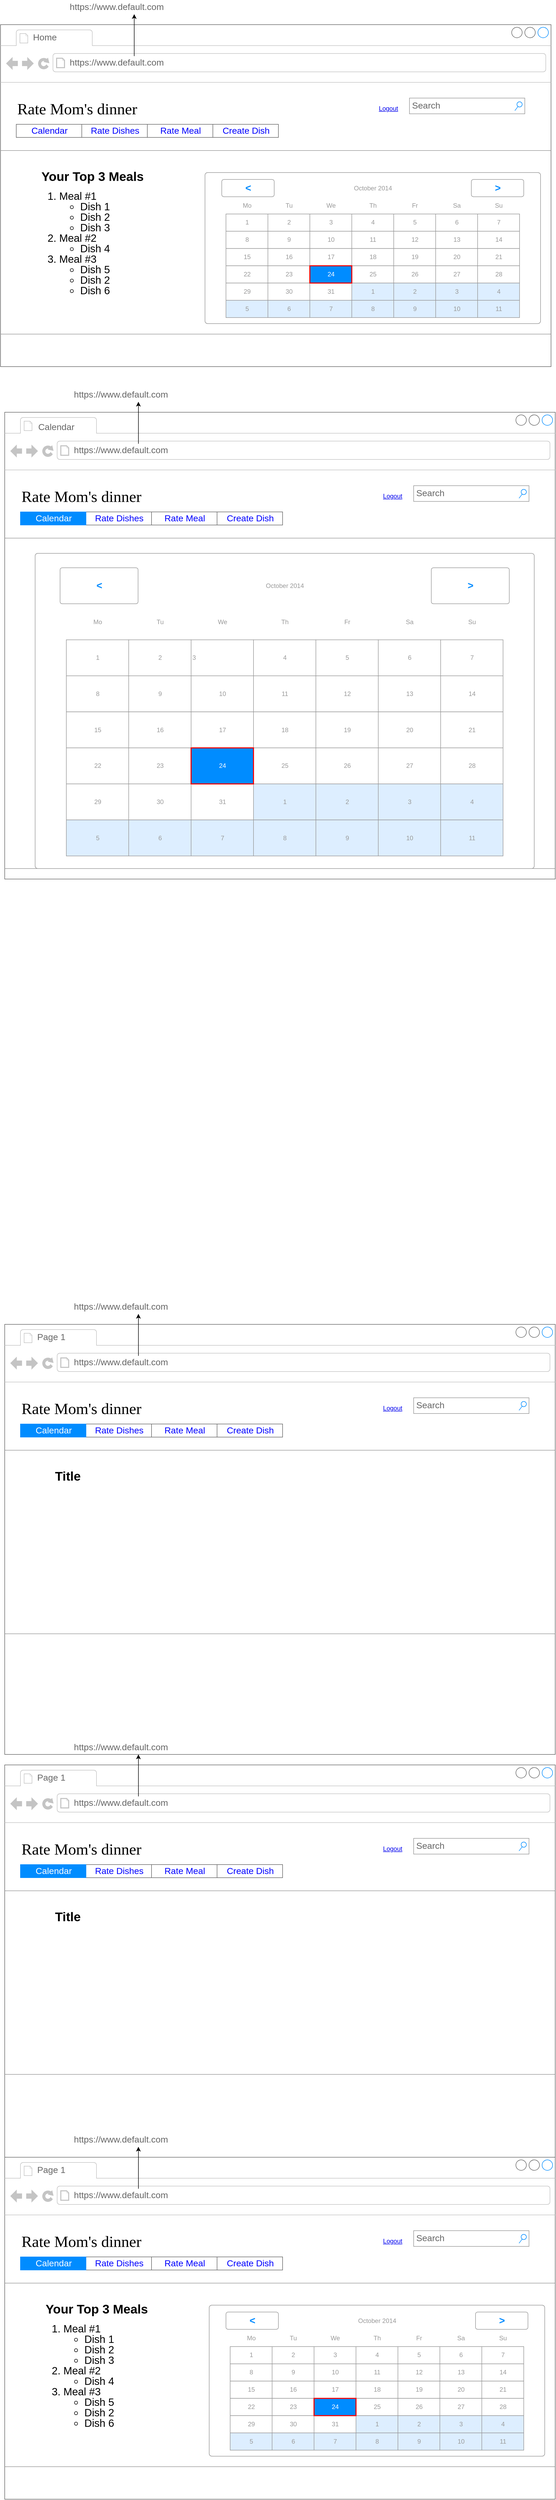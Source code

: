 <mxfile version="11.2.8" type="device" pages="1"><diagram name="Page-1" id="2cc2dc42-3aac-f2a9-1cec-7a8b7cbee084"><mxGraphModel dx="1408" dy="2399" grid="1" gridSize="10" guides="1" tooltips="1" connect="1" arrows="1" fold="1" page="1" pageScale="1" pageWidth="1100" pageHeight="850" background="#ffffff" math="0" shadow="0"><root><mxCell id="0"/><mxCell id="1" parent="0"/><mxCell id="7026571954dc6520-1" value="" style="strokeWidth=1;shadow=0;dashed=0;align=center;html=1;shape=mxgraph.mockup.containers.browserWindow;rSize=0;fillColor=#ffffff;strokeColor=#666666;mainText=,;recursiveResize=0;rounded=0;labelBackgroundColor=none;fontFamily=Verdana;fontSize=12;fontColor=#000000;" parent="1" vertex="1"><mxGeometry x="30" y="-879" width="1050" height="890" as="geometry"/></mxCell><mxCell id="7026571954dc6520-2" value="Calendar" style="strokeWidth=1;shadow=0;dashed=0;align=center;html=1;shape=mxgraph.mockup.containers.anchor;fontSize=17;fontColor=#666666;align=left;" parent="7026571954dc6520-1" vertex="1"><mxGeometry x="62" y="16" width="110" height="26" as="geometry"/></mxCell><mxCell id="9xUAu_tIBHkytSe6XIQW-2" value="" style="edgeStyle=orthogonalEdgeStyle;rounded=0;orthogonalLoop=1;jettySize=auto;html=1;" edge="1" parent="7026571954dc6520-1" source="7026571954dc6520-3" target="9xUAu_tIBHkytSe6XIQW-1"><mxGeometry relative="1" as="geometry"/></mxCell><mxCell id="7026571954dc6520-3" value="https://www.default.com" style="strokeWidth=1;shadow=0;dashed=0;align=center;html=1;shape=mxgraph.mockup.containers.anchor;rSize=0;fontSize=17;fontColor=#666666;align=left;" parent="7026571954dc6520-1" vertex="1"><mxGeometry x="130" y="60" width="250" height="26" as="geometry"/></mxCell><mxCell id="9xUAu_tIBHkytSe6XIQW-1" value="https://www.default.com" style="strokeWidth=1;shadow=0;dashed=0;align=center;html=1;shape=mxgraph.mockup.containers.anchor;rSize=0;fontSize=17;fontColor=#666666;align=left;" vertex="1" parent="7026571954dc6520-1"><mxGeometry x="130" y="-46" width="250" height="26" as="geometry"/></mxCell><mxCell id="7026571954dc6520-4" value="Rate Mom's dinner&lt;br&gt;" style="text;html=1;points=[];align=left;verticalAlign=top;spacingTop=-4;fontSize=30;fontFamily=Verdana;fontColor=#000000;" parent="7026571954dc6520-1" vertex="1"><mxGeometry x="30" y="140" width="340" height="50" as="geometry"/></mxCell><mxCell id="7026571954dc6520-12" value="Search" style="text;html=1;points=[];align=left;verticalAlign=top;spacingTop=-4;fontSize=15;fontFamily=Verdana;fontColor=#000000;" parent="7026571954dc6520-1" vertex="1"><mxGeometry x="780" y="140" width="170" height="30" as="geometry"/></mxCell><mxCell id="7026571954dc6520-14" value="Search" style="strokeWidth=1;shadow=0;dashed=0;align=center;html=1;shape=mxgraph.mockup.forms.searchBox;strokeColor=#999999;mainText=;fillColor=#ffffff;strokeColor2=#008cff;fontColor=#666666;fontSize=17;align=left;spacingLeft=3;rounded=0;labelBackgroundColor=none;" parent="7026571954dc6520-1" vertex="1"><mxGeometry x="780" y="140" width="220" height="30" as="geometry"/></mxCell><mxCell id="7026571954dc6520-15" value="" style="verticalLabelPosition=bottom;shadow=0;dashed=0;align=center;html=1;verticalAlign=top;strokeWidth=1;shape=mxgraph.mockup.markup.line;strokeColor=#999999;rounded=0;labelBackgroundColor=none;fillColor=#ffffff;fontFamily=Verdana;fontSize=12;fontColor=#000000;" parent="7026571954dc6520-1" vertex="1"><mxGeometry y="150" width="1050" height="180" as="geometry"/></mxCell><mxCell id="7026571954dc6520-21" value="" style="verticalLabelPosition=bottom;shadow=0;dashed=0;align=center;html=1;verticalAlign=top;strokeWidth=1;shape=mxgraph.mockup.markup.line;strokeColor=#999999;rounded=0;labelBackgroundColor=none;fillColor=#ffffff;fontFamily=Verdana;fontSize=12;fontColor=#000000;" parent="7026571954dc6520-1" vertex="1"><mxGeometry y="850" width="1050" height="40" as="geometry"/></mxCell><UserObject label="Logout" link="https://www.draw.io" id="9xUAu_tIBHkytSe6XIQW-8"><mxCell style="text;html=1;strokeColor=none;fillColor=none;whiteSpace=wrap;align=center;verticalAlign=middle;fontColor=#0000EE;fontStyle=4;" vertex="1" parent="7026571954dc6520-1"><mxGeometry x="710" y="140" width="60" height="40" as="geometry"/></mxCell></UserObject><mxCell id="9xUAu_tIBHkytSe6XIQW-17" value="" style="strokeWidth=1;shadow=0;dashed=0;align=center;html=1;shape=mxgraph.mockup.text.rrect;rSize=0;fillColor=#ffffff;strokeColor=#666666;fontSize=25;" vertex="1" parent="7026571954dc6520-1"><mxGeometry x="30" y="190" width="500" height="25" as="geometry"/></mxCell><mxCell id="9xUAu_tIBHkytSe6XIQW-18" value="Rate Dishes" style="strokeColor=inherit;fillColor=inherit;gradientColor=inherit;strokeWidth=1;shadow=0;dashed=0;align=center;html=1;shape=mxgraph.mockup.text.rrect;rSize=0;fontSize=17;fontColor=#0000ff;" vertex="1" parent="9xUAu_tIBHkytSe6XIQW-17"><mxGeometry x="125" width="125" height="25" as="geometry"/></mxCell><mxCell id="9xUAu_tIBHkytSe6XIQW-19" value="Rate Meal" style="strokeColor=inherit;fillColor=inherit;gradientColor=inherit;strokeWidth=1;shadow=0;dashed=0;align=center;html=1;shape=mxgraph.mockup.text.rrect;rSize=0;fontSize=17;fontColor=#0000ff;" vertex="1" parent="9xUAu_tIBHkytSe6XIQW-17"><mxGeometry x="250" width="125" height="25" as="geometry"/></mxCell><mxCell id="9xUAu_tIBHkytSe6XIQW-20" value="Create Dish" style="strokeColor=inherit;fillColor=inherit;gradientColor=inherit;strokeWidth=1;shadow=0;dashed=0;align=center;html=1;shape=mxgraph.mockup.text.rrect;rSize=0;fontSize=17;fontColor=#0000ff;" vertex="1" parent="9xUAu_tIBHkytSe6XIQW-17"><mxGeometry x="375" width="125" height="25" as="geometry"/></mxCell><mxCell id="9xUAu_tIBHkytSe6XIQW-21" value="Calendar" style="strokeWidth=1;shadow=0;dashed=0;align=center;html=1;shape=mxgraph.mockup.text.rrect;rSize=0;fontSize=17;fontColor=#ffffff;fillColor=#008cff;strokeColor=#008cff;" vertex="1" parent="9xUAu_tIBHkytSe6XIQW-17"><mxGeometry width="125" height="25" as="geometry"/></mxCell><mxCell id="9xUAu_tIBHkytSe6XIQW-218" value="" style="strokeWidth=1;shadow=0;dashed=0;align=center;html=1;shape=mxgraph.mockup.forms.rrect;rSize=5;strokeColor=#999999;fillColor=#ffffff;fontSize=20;fontColor=#0000FF;" vertex="1" parent="7026571954dc6520-1"><mxGeometry x="58" y="269" width="952" height="601" as="geometry"/></mxCell><mxCell id="9xUAu_tIBHkytSe6XIQW-219" value="October 2014" style="strokeWidth=1;shadow=0;dashed=0;align=center;html=1;shape=mxgraph.mockup.forms.anchor;fontColor=#999999;" vertex="1" parent="9xUAu_tIBHkytSe6XIQW-218"><mxGeometry x="178.5" y="27.474" width="595" height="68.686" as="geometry"/></mxCell><mxCell id="9xUAu_tIBHkytSe6XIQW-220" value="&lt;" style="strokeWidth=1;shadow=0;dashed=0;align=center;html=1;shape=mxgraph.mockup.forms.rrect;rSize=4;strokeColor=#999999;fontColor=#008cff;fontSize=19;fontStyle=1;" vertex="1" parent="9xUAu_tIBHkytSe6XIQW-218"><mxGeometry x="47.6" y="27.474" width="148.75" height="68.686" as="geometry"/></mxCell><mxCell id="9xUAu_tIBHkytSe6XIQW-221" value="&gt;" style="strokeWidth=1;shadow=0;dashed=0;align=center;html=1;shape=mxgraph.mockup.forms.rrect;rSize=4;strokeColor=#999999;fontColor=#008cff;fontSize=19;fontStyle=1;" vertex="1" parent="9xUAu_tIBHkytSe6XIQW-218"><mxGeometry x="755.65" y="27.474" width="148.75" height="68.686" as="geometry"/></mxCell><mxCell id="9xUAu_tIBHkytSe6XIQW-222" value="Mo" style="strokeWidth=1;shadow=0;dashed=0;align=center;html=1;shape=mxgraph.mockup.forms.anchor;fontColor=#999999;" vertex="1" parent="9xUAu_tIBHkytSe6XIQW-218"><mxGeometry x="59.5" y="96.16" width="119" height="68.686" as="geometry"/></mxCell><mxCell id="9xUAu_tIBHkytSe6XIQW-223" value="Tu" style="strokeWidth=1;shadow=0;dashed=0;align=center;html=1;shape=mxgraph.mockup.forms.anchor;fontColor=#999999;" vertex="1" parent="9xUAu_tIBHkytSe6XIQW-218"><mxGeometry x="178.5" y="96.16" width="119" height="68.686" as="geometry"/></mxCell><mxCell id="9xUAu_tIBHkytSe6XIQW-224" value="We" style="strokeWidth=1;shadow=0;dashed=0;align=center;html=1;shape=mxgraph.mockup.forms.anchor;fontColor=#999999;" vertex="1" parent="9xUAu_tIBHkytSe6XIQW-218"><mxGeometry x="297.5" y="96.16" width="119" height="68.686" as="geometry"/></mxCell><mxCell id="9xUAu_tIBHkytSe6XIQW-225" value="Th" style="strokeWidth=1;shadow=0;dashed=0;align=center;html=1;shape=mxgraph.mockup.forms.anchor;fontColor=#999999;" vertex="1" parent="9xUAu_tIBHkytSe6XIQW-218"><mxGeometry x="416.5" y="96.16" width="119" height="68.686" as="geometry"/></mxCell><mxCell id="9xUAu_tIBHkytSe6XIQW-226" value="Fr" style="strokeWidth=1;shadow=0;dashed=0;align=center;html=1;shape=mxgraph.mockup.forms.anchor;fontColor=#999999;" vertex="1" parent="9xUAu_tIBHkytSe6XIQW-218"><mxGeometry x="535.5" y="96.16" width="119" height="68.686" as="geometry"/></mxCell><mxCell id="9xUAu_tIBHkytSe6XIQW-227" value="Sa" style="strokeWidth=1;shadow=0;dashed=0;align=center;html=1;shape=mxgraph.mockup.forms.anchor;fontColor=#999999;" vertex="1" parent="9xUAu_tIBHkytSe6XIQW-218"><mxGeometry x="654.5" y="96.16" width="119" height="68.686" as="geometry"/></mxCell><mxCell id="9xUAu_tIBHkytSe6XIQW-228" value="Su" style="strokeWidth=1;shadow=0;dashed=0;align=center;html=1;shape=mxgraph.mockup.forms.anchor;fontColor=#999999;" vertex="1" parent="9xUAu_tIBHkytSe6XIQW-218"><mxGeometry x="773.5" y="96.16" width="119" height="68.686" as="geometry"/></mxCell><mxCell id="9xUAu_tIBHkytSe6XIQW-229" value="1" style="strokeWidth=1;shadow=0;dashed=0;align=center;html=1;shape=mxgraph.mockup.forms.rrect;rSize=0;strokeColor=#999999;fontColor=#999999;" vertex="1" parent="9xUAu_tIBHkytSe6XIQW-218"><mxGeometry x="59.5" y="164.846" width="119" height="68.686" as="geometry"/></mxCell><mxCell id="9xUAu_tIBHkytSe6XIQW-230" value="2" style="strokeWidth=1;shadow=0;dashed=0;align=center;html=1;shape=mxgraph.mockup.forms.rrect;rSize=0;strokeColor=#999999;fontColor=#999999;" vertex="1" parent="9xUAu_tIBHkytSe6XIQW-218"><mxGeometry x="178.5" y="164.846" width="119" height="68.686" as="geometry"/></mxCell><mxCell id="9xUAu_tIBHkytSe6XIQW-231" value="3" style="strokeWidth=1;shadow=0;dashed=0;align=left;html=1;shape=mxgraph.mockup.forms.rrect;rSize=0;strokeColor=#999999;fontColor=#999999;" vertex="1" parent="9xUAu_tIBHkytSe6XIQW-218"><mxGeometry x="297.5" y="164.846" width="119" height="68.686" as="geometry"/></mxCell><mxCell id="9xUAu_tIBHkytSe6XIQW-232" value="4" style="strokeWidth=1;shadow=0;dashed=0;align=center;html=1;shape=mxgraph.mockup.forms.rrect;rSize=0;strokeColor=#999999;fontColor=#999999;" vertex="1" parent="9xUAu_tIBHkytSe6XIQW-218"><mxGeometry x="416.5" y="164.846" width="119" height="68.686" as="geometry"/></mxCell><mxCell id="9xUAu_tIBHkytSe6XIQW-233" value="5" style="strokeWidth=1;shadow=0;dashed=0;align=center;html=1;shape=mxgraph.mockup.forms.rrect;rSize=0;strokeColor=#999999;fontColor=#999999;" vertex="1" parent="9xUAu_tIBHkytSe6XIQW-218"><mxGeometry x="535.5" y="164.846" width="119" height="68.686" as="geometry"/></mxCell><mxCell id="9xUAu_tIBHkytSe6XIQW-234" value="6" style="strokeWidth=1;shadow=0;dashed=0;align=center;html=1;shape=mxgraph.mockup.forms.rrect;rSize=0;strokeColor=#999999;fontColor=#999999;" vertex="1" parent="9xUAu_tIBHkytSe6XIQW-218"><mxGeometry x="654.5" y="164.846" width="119" height="68.686" as="geometry"/></mxCell><mxCell id="9xUAu_tIBHkytSe6XIQW-235" value="7" style="strokeWidth=1;shadow=0;dashed=0;align=center;html=1;shape=mxgraph.mockup.forms.rrect;rSize=0;strokeColor=#999999;fontColor=#999999;" vertex="1" parent="9xUAu_tIBHkytSe6XIQW-218"><mxGeometry x="773.5" y="164.846" width="119" height="68.686" as="geometry"/></mxCell><mxCell id="9xUAu_tIBHkytSe6XIQW-236" value="8" style="strokeWidth=1;shadow=0;dashed=0;align=center;html=1;shape=mxgraph.mockup.forms.rrect;rSize=0;strokeColor=#999999;fontColor=#999999;" vertex="1" parent="9xUAu_tIBHkytSe6XIQW-218"><mxGeometry x="59.5" y="233.531" width="119" height="68.686" as="geometry"/></mxCell><mxCell id="9xUAu_tIBHkytSe6XIQW-237" value="9" style="strokeWidth=1;shadow=0;dashed=0;align=center;html=1;shape=mxgraph.mockup.forms.rrect;rSize=0;strokeColor=#999999;fontColor=#999999;" vertex="1" parent="9xUAu_tIBHkytSe6XIQW-218"><mxGeometry x="178.5" y="233.531" width="119" height="68.686" as="geometry"/></mxCell><mxCell id="9xUAu_tIBHkytSe6XIQW-238" value="10" style="strokeWidth=1;shadow=0;dashed=0;align=center;html=1;shape=mxgraph.mockup.forms.rrect;rSize=0;strokeColor=#999999;fontColor=#999999;" vertex="1" parent="9xUAu_tIBHkytSe6XIQW-218"><mxGeometry x="297.5" y="233.531" width="119" height="68.686" as="geometry"/></mxCell><mxCell id="9xUAu_tIBHkytSe6XIQW-239" value="11" style="strokeWidth=1;shadow=0;dashed=0;align=center;html=1;shape=mxgraph.mockup.forms.rrect;rSize=0;strokeColor=#999999;fontColor=#999999;" vertex="1" parent="9xUAu_tIBHkytSe6XIQW-218"><mxGeometry x="416.5" y="233.531" width="119" height="68.686" as="geometry"/></mxCell><mxCell id="9xUAu_tIBHkytSe6XIQW-240" value="12" style="strokeWidth=1;shadow=0;dashed=0;align=center;html=1;shape=mxgraph.mockup.forms.rrect;rSize=0;strokeColor=#999999;fontColor=#999999;" vertex="1" parent="9xUAu_tIBHkytSe6XIQW-218"><mxGeometry x="535.5" y="233.531" width="119" height="68.686" as="geometry"/></mxCell><mxCell id="9xUAu_tIBHkytSe6XIQW-241" value="13" style="strokeWidth=1;shadow=0;dashed=0;align=center;html=1;shape=mxgraph.mockup.forms.rrect;rSize=0;strokeColor=#999999;fontColor=#999999;" vertex="1" parent="9xUAu_tIBHkytSe6XIQW-218"><mxGeometry x="654.5" y="233.531" width="119" height="68.686" as="geometry"/></mxCell><mxCell id="9xUAu_tIBHkytSe6XIQW-242" value="14" style="strokeWidth=1;shadow=0;dashed=0;align=center;html=1;shape=mxgraph.mockup.forms.rrect;rSize=0;strokeColor=#999999;fontColor=#999999;" vertex="1" parent="9xUAu_tIBHkytSe6XIQW-218"><mxGeometry x="773.5" y="233.531" width="119" height="68.686" as="geometry"/></mxCell><mxCell id="9xUAu_tIBHkytSe6XIQW-243" value="15" style="strokeWidth=1;shadow=0;dashed=0;align=center;html=1;shape=mxgraph.mockup.forms.rrect;rSize=0;strokeColor=#999999;fontColor=#999999;" vertex="1" parent="9xUAu_tIBHkytSe6XIQW-218"><mxGeometry x="59.5" y="302.217" width="119" height="68.686" as="geometry"/></mxCell><mxCell id="9xUAu_tIBHkytSe6XIQW-244" value="16" style="strokeWidth=1;shadow=0;dashed=0;align=center;html=1;shape=mxgraph.mockup.forms.rrect;rSize=0;strokeColor=#999999;fontColor=#999999;" vertex="1" parent="9xUAu_tIBHkytSe6XIQW-218"><mxGeometry x="178.5" y="302.217" width="119" height="68.686" as="geometry"/></mxCell><mxCell id="9xUAu_tIBHkytSe6XIQW-245" value="17" style="strokeWidth=1;shadow=0;dashed=0;align=center;html=1;shape=mxgraph.mockup.forms.rrect;rSize=0;strokeColor=#999999;fontColor=#999999;" vertex="1" parent="9xUAu_tIBHkytSe6XIQW-218"><mxGeometry x="297.5" y="302.217" width="119" height="68.686" as="geometry"/></mxCell><mxCell id="9xUAu_tIBHkytSe6XIQW-246" value="18" style="strokeWidth=1;shadow=0;dashed=0;align=center;html=1;shape=mxgraph.mockup.forms.rrect;rSize=0;strokeColor=#999999;fontColor=#999999;" vertex="1" parent="9xUAu_tIBHkytSe6XIQW-218"><mxGeometry x="416.5" y="302.217" width="119" height="68.686" as="geometry"/></mxCell><mxCell id="9xUAu_tIBHkytSe6XIQW-247" value="19" style="strokeWidth=1;shadow=0;dashed=0;align=center;html=1;shape=mxgraph.mockup.forms.rrect;rSize=0;strokeColor=#999999;fontColor=#999999;" vertex="1" parent="9xUAu_tIBHkytSe6XIQW-218"><mxGeometry x="535.5" y="302.217" width="119" height="68.686" as="geometry"/></mxCell><mxCell id="9xUAu_tIBHkytSe6XIQW-248" value="20" style="strokeWidth=1;shadow=0;dashed=0;align=center;html=1;shape=mxgraph.mockup.forms.rrect;rSize=0;strokeColor=#999999;fontColor=#999999;" vertex="1" parent="9xUAu_tIBHkytSe6XIQW-218"><mxGeometry x="654.5" y="302.217" width="119" height="68.686" as="geometry"/></mxCell><mxCell id="9xUAu_tIBHkytSe6XIQW-249" value="21" style="strokeWidth=1;shadow=0;dashed=0;align=center;html=1;shape=mxgraph.mockup.forms.rrect;rSize=0;strokeColor=#999999;fontColor=#999999;" vertex="1" parent="9xUAu_tIBHkytSe6XIQW-218"><mxGeometry x="773.5" y="302.217" width="119" height="68.686" as="geometry"/></mxCell><mxCell id="9xUAu_tIBHkytSe6XIQW-250" value="22" style="strokeWidth=1;shadow=0;dashed=0;align=center;html=1;shape=mxgraph.mockup.forms.rrect;rSize=0;strokeColor=#999999;fontColor=#999999;" vertex="1" parent="9xUAu_tIBHkytSe6XIQW-218"><mxGeometry x="59.5" y="370.903" width="119" height="68.686" as="geometry"/></mxCell><mxCell id="9xUAu_tIBHkytSe6XIQW-251" value="23" style="strokeWidth=1;shadow=0;dashed=0;align=center;html=1;shape=mxgraph.mockup.forms.rrect;rSize=0;strokeColor=#999999;fontColor=#999999;" vertex="1" parent="9xUAu_tIBHkytSe6XIQW-218"><mxGeometry x="178.5" y="370.903" width="119" height="68.686" as="geometry"/></mxCell><mxCell id="9xUAu_tIBHkytSe6XIQW-252" value="25" style="strokeWidth=1;shadow=0;dashed=0;align=center;html=1;shape=mxgraph.mockup.forms.rrect;rSize=0;strokeColor=#999999;fontColor=#999999;" vertex="1" parent="9xUAu_tIBHkytSe6XIQW-218"><mxGeometry x="416.5" y="370.903" width="119" height="68.686" as="geometry"/></mxCell><mxCell id="9xUAu_tIBHkytSe6XIQW-253" value="26" style="strokeWidth=1;shadow=0;dashed=0;align=center;html=1;shape=mxgraph.mockup.forms.rrect;rSize=0;strokeColor=#999999;fontColor=#999999;" vertex="1" parent="9xUAu_tIBHkytSe6XIQW-218"><mxGeometry x="535.5" y="370.903" width="119" height="68.686" as="geometry"/></mxCell><mxCell id="9xUAu_tIBHkytSe6XIQW-254" value="27" style="strokeWidth=1;shadow=0;dashed=0;align=center;html=1;shape=mxgraph.mockup.forms.rrect;rSize=0;strokeColor=#999999;fontColor=#999999;" vertex="1" parent="9xUAu_tIBHkytSe6XIQW-218"><mxGeometry x="654.5" y="370.903" width="119" height="68.686" as="geometry"/></mxCell><mxCell id="9xUAu_tIBHkytSe6XIQW-255" value="28" style="strokeWidth=1;shadow=0;dashed=0;align=center;html=1;shape=mxgraph.mockup.forms.rrect;rSize=0;strokeColor=#999999;fontColor=#999999;" vertex="1" parent="9xUAu_tIBHkytSe6XIQW-218"><mxGeometry x="773.5" y="370.903" width="119" height="68.686" as="geometry"/></mxCell><mxCell id="9xUAu_tIBHkytSe6XIQW-256" value="29" style="strokeWidth=1;shadow=0;dashed=0;align=center;html=1;shape=mxgraph.mockup.forms.rrect;rSize=0;strokeColor=#999999;fontColor=#999999;" vertex="1" parent="9xUAu_tIBHkytSe6XIQW-218"><mxGeometry x="59.5" y="439.589" width="119" height="68.686" as="geometry"/></mxCell><mxCell id="9xUAu_tIBHkytSe6XIQW-257" value="30" style="strokeWidth=1;shadow=0;dashed=0;align=center;html=1;shape=mxgraph.mockup.forms.rrect;rSize=0;strokeColor=#999999;fontColor=#999999;" vertex="1" parent="9xUAu_tIBHkytSe6XIQW-218"><mxGeometry x="178.5" y="439.589" width="119" height="68.686" as="geometry"/></mxCell><mxCell id="9xUAu_tIBHkytSe6XIQW-258" value="31" style="strokeWidth=1;shadow=0;dashed=0;align=center;html=1;shape=mxgraph.mockup.forms.rrect;rSize=0;strokeColor=#999999;fontColor=#999999;" vertex="1" parent="9xUAu_tIBHkytSe6XIQW-218"><mxGeometry x="297.5" y="439.589" width="119" height="68.686" as="geometry"/></mxCell><mxCell id="9xUAu_tIBHkytSe6XIQW-259" value="1" style="strokeWidth=1;shadow=0;dashed=0;align=center;html=1;shape=mxgraph.mockup.forms.rrect;rSize=0;strokeColor=#999999;fontColor=#999999;fillColor=#ddeeff;" vertex="1" parent="9xUAu_tIBHkytSe6XIQW-218"><mxGeometry x="416.5" y="439.589" width="119" height="68.686" as="geometry"/></mxCell><mxCell id="9xUAu_tIBHkytSe6XIQW-260" value="2" style="strokeWidth=1;shadow=0;dashed=0;align=center;html=1;shape=mxgraph.mockup.forms.rrect;rSize=0;strokeColor=#999999;fontColor=#999999;fillColor=#ddeeff;" vertex="1" parent="9xUAu_tIBHkytSe6XIQW-218"><mxGeometry x="535.5" y="439.589" width="119" height="68.686" as="geometry"/></mxCell><mxCell id="9xUAu_tIBHkytSe6XIQW-261" value="3" style="strokeWidth=1;shadow=0;dashed=0;align=center;html=1;shape=mxgraph.mockup.forms.rrect;rSize=0;strokeColor=#999999;fontColor=#999999;fillColor=#ddeeff;" vertex="1" parent="9xUAu_tIBHkytSe6XIQW-218"><mxGeometry x="654.5" y="439.589" width="119" height="68.686" as="geometry"/></mxCell><mxCell id="9xUAu_tIBHkytSe6XIQW-262" value="4" style="strokeWidth=1;shadow=0;dashed=0;align=center;html=1;shape=mxgraph.mockup.forms.rrect;rSize=0;strokeColor=#999999;fontColor=#999999;fillColor=#ddeeff;" vertex="1" parent="9xUAu_tIBHkytSe6XIQW-218"><mxGeometry x="773.5" y="439.589" width="119" height="68.686" as="geometry"/></mxCell><mxCell id="9xUAu_tIBHkytSe6XIQW-263" value="5" style="strokeWidth=1;shadow=0;dashed=0;align=center;html=1;shape=mxgraph.mockup.forms.rrect;rSize=0;strokeColor=#999999;fontColor=#999999;fillColor=#ddeeff;" vertex="1" parent="9xUAu_tIBHkytSe6XIQW-218"><mxGeometry x="59.5" y="508.274" width="119" height="68.686" as="geometry"/></mxCell><mxCell id="9xUAu_tIBHkytSe6XIQW-264" value="6" style="strokeWidth=1;shadow=0;dashed=0;align=center;html=1;shape=mxgraph.mockup.forms.rrect;rSize=0;strokeColor=#999999;fontColor=#999999;fillColor=#ddeeff;" vertex="1" parent="9xUAu_tIBHkytSe6XIQW-218"><mxGeometry x="178.5" y="508.274" width="119" height="68.686" as="geometry"/></mxCell><mxCell id="9xUAu_tIBHkytSe6XIQW-265" value="7" style="strokeWidth=1;shadow=0;dashed=0;align=center;html=1;shape=mxgraph.mockup.forms.rrect;rSize=0;strokeColor=#999999;fontColor=#999999;fillColor=#ddeeff;" vertex="1" parent="9xUAu_tIBHkytSe6XIQW-218"><mxGeometry x="297.5" y="508.274" width="119" height="68.686" as="geometry"/></mxCell><mxCell id="9xUAu_tIBHkytSe6XIQW-266" value="8" style="strokeWidth=1;shadow=0;dashed=0;align=center;html=1;shape=mxgraph.mockup.forms.rrect;rSize=0;strokeColor=#999999;fontColor=#999999;fillColor=#ddeeff;" vertex="1" parent="9xUAu_tIBHkytSe6XIQW-218"><mxGeometry x="416.5" y="508.274" width="119" height="68.686" as="geometry"/></mxCell><mxCell id="9xUAu_tIBHkytSe6XIQW-267" value="9" style="strokeWidth=1;shadow=0;dashed=0;align=center;html=1;shape=mxgraph.mockup.forms.rrect;rSize=0;strokeColor=#999999;fontColor=#999999;fillColor=#ddeeff;" vertex="1" parent="9xUAu_tIBHkytSe6XIQW-218"><mxGeometry x="535.5" y="508.274" width="119" height="68.686" as="geometry"/></mxCell><mxCell id="9xUAu_tIBHkytSe6XIQW-268" value="10" style="strokeWidth=1;shadow=0;dashed=0;align=center;html=1;shape=mxgraph.mockup.forms.rrect;rSize=0;strokeColor=#999999;fontColor=#999999;fillColor=#ddeeff;" vertex="1" parent="9xUAu_tIBHkytSe6XIQW-218"><mxGeometry x="654.5" y="508.274" width="119" height="68.686" as="geometry"/></mxCell><mxCell id="9xUAu_tIBHkytSe6XIQW-269" value="11" style="strokeWidth=1;shadow=0;dashed=0;align=center;html=1;shape=mxgraph.mockup.forms.rrect;rSize=0;strokeColor=#999999;fontColor=#999999;fillColor=#ddeeff;" vertex="1" parent="9xUAu_tIBHkytSe6XIQW-218"><mxGeometry x="773.5" y="508.274" width="119" height="68.686" as="geometry"/></mxCell><mxCell id="9xUAu_tIBHkytSe6XIQW-270" value="24" style="strokeWidth=1;shadow=0;dashed=0;align=center;html=1;shape=mxgraph.mockup.forms.rrect;rSize=0;strokeColor=#ff0000;fontColor=#ffffff;strokeWidth=2;fillColor=#008cff;" vertex="1" parent="9xUAu_tIBHkytSe6XIQW-218"><mxGeometry x="297.5" y="370.903" width="119" height="68.686" as="geometry"/></mxCell><mxCell id="9xUAu_tIBHkytSe6XIQW-23" value="" style="strokeWidth=1;shadow=0;dashed=0;align=center;html=1;shape=mxgraph.mockup.containers.browserWindow;rSize=0;fillColor=#ffffff;strokeColor=#666666;mainText=,;recursiveResize=0;rounded=0;labelBackgroundColor=none;fontFamily=Verdana;fontSize=12;fontColor=#000000;" vertex="1" parent="1"><mxGeometry x="30" y="860" width="1050" height="820" as="geometry"/></mxCell><mxCell id="9xUAu_tIBHkytSe6XIQW-24" value="Page 1" style="strokeWidth=1;shadow=0;dashed=0;align=center;html=1;shape=mxgraph.mockup.containers.anchor;fontSize=17;fontColor=#666666;align=left;" vertex="1" parent="9xUAu_tIBHkytSe6XIQW-23"><mxGeometry x="60" y="12" width="110" height="26" as="geometry"/></mxCell><mxCell id="9xUAu_tIBHkytSe6XIQW-25" value="" style="edgeStyle=orthogonalEdgeStyle;rounded=0;orthogonalLoop=1;jettySize=auto;html=1;" edge="1" parent="9xUAu_tIBHkytSe6XIQW-23" source="9xUAu_tIBHkytSe6XIQW-26" target="9xUAu_tIBHkytSe6XIQW-27"><mxGeometry relative="1" as="geometry"/></mxCell><mxCell id="9xUAu_tIBHkytSe6XIQW-26" value="https://www.default.com" style="strokeWidth=1;shadow=0;dashed=0;align=center;html=1;shape=mxgraph.mockup.containers.anchor;rSize=0;fontSize=17;fontColor=#666666;align=left;" vertex="1" parent="9xUAu_tIBHkytSe6XIQW-23"><mxGeometry x="130" y="60" width="250" height="26" as="geometry"/></mxCell><mxCell id="9xUAu_tIBHkytSe6XIQW-27" value="https://www.default.com" style="strokeWidth=1;shadow=0;dashed=0;align=center;html=1;shape=mxgraph.mockup.containers.anchor;rSize=0;fontSize=17;fontColor=#666666;align=left;" vertex="1" parent="9xUAu_tIBHkytSe6XIQW-23"><mxGeometry x="130" y="-46" width="250" height="26" as="geometry"/></mxCell><mxCell id="9xUAu_tIBHkytSe6XIQW-28" value="Rate Mom's dinner&lt;br&gt;" style="text;html=1;points=[];align=left;verticalAlign=top;spacingTop=-4;fontSize=30;fontFamily=Verdana;fontColor=#000000;" vertex="1" parent="9xUAu_tIBHkytSe6XIQW-23"><mxGeometry x="30" y="140" width="340" height="50" as="geometry"/></mxCell><mxCell id="9xUAu_tIBHkytSe6XIQW-29" value="Search" style="text;html=1;points=[];align=left;verticalAlign=top;spacingTop=-4;fontSize=15;fontFamily=Verdana;fontColor=#000000;" vertex="1" parent="9xUAu_tIBHkytSe6XIQW-23"><mxGeometry x="780" y="140" width="170" height="30" as="geometry"/></mxCell><mxCell id="9xUAu_tIBHkytSe6XIQW-30" value="Search" style="strokeWidth=1;shadow=0;dashed=0;align=center;html=1;shape=mxgraph.mockup.forms.searchBox;strokeColor=#999999;mainText=;fillColor=#ffffff;strokeColor2=#008cff;fontColor=#666666;fontSize=17;align=left;spacingLeft=3;rounded=0;labelBackgroundColor=none;" vertex="1" parent="9xUAu_tIBHkytSe6XIQW-23"><mxGeometry x="780" y="140" width="220" height="30" as="geometry"/></mxCell><mxCell id="9xUAu_tIBHkytSe6XIQW-31" value="" style="verticalLabelPosition=bottom;shadow=0;dashed=0;align=center;html=1;verticalAlign=top;strokeWidth=1;shape=mxgraph.mockup.markup.line;strokeColor=#999999;rounded=0;labelBackgroundColor=none;fillColor=#ffffff;fontFamily=Verdana;fontSize=12;fontColor=#000000;" vertex="1" parent="9xUAu_tIBHkytSe6XIQW-23"><mxGeometry y="150" width="1050" height="180" as="geometry"/></mxCell><mxCell id="9xUAu_tIBHkytSe6XIQW-32" value="" style="verticalLabelPosition=bottom;shadow=0;dashed=0;align=center;html=1;verticalAlign=top;strokeWidth=1;shape=mxgraph.mockup.markup.line;strokeColor=#999999;rounded=0;labelBackgroundColor=none;fillColor=#ffffff;fontFamily=Verdana;fontSize=12;fontColor=#000000;" vertex="1" parent="9xUAu_tIBHkytSe6XIQW-23"><mxGeometry y="580" width="1050" height="20" as="geometry"/></mxCell><UserObject label="Logout" link="https://www.draw.io" id="9xUAu_tIBHkytSe6XIQW-33"><mxCell style="text;html=1;strokeColor=none;fillColor=none;whiteSpace=wrap;align=center;verticalAlign=middle;fontColor=#0000EE;fontStyle=4;" vertex="1" parent="9xUAu_tIBHkytSe6XIQW-23"><mxGeometry x="710" y="140" width="60" height="40" as="geometry"/></mxCell></UserObject><mxCell id="9xUAu_tIBHkytSe6XIQW-34" value="" style="strokeWidth=1;shadow=0;dashed=0;align=center;html=1;shape=mxgraph.mockup.text.rrect;rSize=0;fillColor=#ffffff;strokeColor=#666666;fontSize=25;" vertex="1" parent="9xUAu_tIBHkytSe6XIQW-23"><mxGeometry x="30" y="190" width="500" height="25" as="geometry"/></mxCell><mxCell id="9xUAu_tIBHkytSe6XIQW-35" value="Rate Dishes" style="strokeColor=inherit;fillColor=inherit;gradientColor=inherit;strokeWidth=1;shadow=0;dashed=0;align=center;html=1;shape=mxgraph.mockup.text.rrect;rSize=0;fontSize=17;fontColor=#0000ff;" vertex="1" parent="9xUAu_tIBHkytSe6XIQW-34"><mxGeometry x="125" width="125" height="25" as="geometry"/></mxCell><mxCell id="9xUAu_tIBHkytSe6XIQW-36" value="Rate Meal" style="strokeColor=inherit;fillColor=inherit;gradientColor=inherit;strokeWidth=1;shadow=0;dashed=0;align=center;html=1;shape=mxgraph.mockup.text.rrect;rSize=0;fontSize=17;fontColor=#0000ff;" vertex="1" parent="9xUAu_tIBHkytSe6XIQW-34"><mxGeometry x="250" width="125" height="25" as="geometry"/></mxCell><mxCell id="9xUAu_tIBHkytSe6XIQW-37" value="Create Dish" style="strokeColor=inherit;fillColor=inherit;gradientColor=inherit;strokeWidth=1;shadow=0;dashed=0;align=center;html=1;shape=mxgraph.mockup.text.rrect;rSize=0;fontSize=17;fontColor=#0000ff;" vertex="1" parent="9xUAu_tIBHkytSe6XIQW-34"><mxGeometry x="375" width="125" height="25" as="geometry"/></mxCell><mxCell id="9xUAu_tIBHkytSe6XIQW-38" value="Calendar" style="strokeWidth=1;shadow=0;dashed=0;align=center;html=1;shape=mxgraph.mockup.text.rrect;rSize=0;fontSize=17;fontColor=#ffffff;fillColor=#008cff;strokeColor=#008cff;" vertex="1" parent="9xUAu_tIBHkytSe6XIQW-34"><mxGeometry width="125" height="25" as="geometry"/></mxCell><mxCell id="9xUAu_tIBHkytSe6XIQW-39" value="Title" style="text;strokeColor=none;fillColor=none;html=1;fontSize=24;fontStyle=1;verticalAlign=middle;align=center;" vertex="1" parent="9xUAu_tIBHkytSe6XIQW-23"><mxGeometry x="70" y="270" width="100" height="40" as="geometry"/></mxCell><mxCell id="9xUAu_tIBHkytSe6XIQW-40" value="" style="strokeWidth=1;shadow=0;dashed=0;align=center;html=1;shape=mxgraph.mockup.containers.browserWindow;rSize=0;fillColor=#ffffff;strokeColor=#666666;mainText=,;recursiveResize=0;rounded=0;labelBackgroundColor=none;fontFamily=Verdana;fontSize=12;fontColor=#000000;" vertex="1" parent="1"><mxGeometry x="30" y="1700" width="1050" height="820" as="geometry"/></mxCell><mxCell id="9xUAu_tIBHkytSe6XIQW-41" value="Page 1" style="strokeWidth=1;shadow=0;dashed=0;align=center;html=1;shape=mxgraph.mockup.containers.anchor;fontSize=17;fontColor=#666666;align=left;" vertex="1" parent="9xUAu_tIBHkytSe6XIQW-40"><mxGeometry x="60" y="12" width="110" height="26" as="geometry"/></mxCell><mxCell id="9xUAu_tIBHkytSe6XIQW-42" value="" style="edgeStyle=orthogonalEdgeStyle;rounded=0;orthogonalLoop=1;jettySize=auto;html=1;" edge="1" parent="9xUAu_tIBHkytSe6XIQW-40" source="9xUAu_tIBHkytSe6XIQW-43" target="9xUAu_tIBHkytSe6XIQW-44"><mxGeometry relative="1" as="geometry"/></mxCell><mxCell id="9xUAu_tIBHkytSe6XIQW-43" value="https://www.default.com" style="strokeWidth=1;shadow=0;dashed=0;align=center;html=1;shape=mxgraph.mockup.containers.anchor;rSize=0;fontSize=17;fontColor=#666666;align=left;" vertex="1" parent="9xUAu_tIBHkytSe6XIQW-40"><mxGeometry x="130" y="60" width="250" height="26" as="geometry"/></mxCell><mxCell id="9xUAu_tIBHkytSe6XIQW-44" value="https://www.default.com" style="strokeWidth=1;shadow=0;dashed=0;align=center;html=1;shape=mxgraph.mockup.containers.anchor;rSize=0;fontSize=17;fontColor=#666666;align=left;" vertex="1" parent="9xUAu_tIBHkytSe6XIQW-40"><mxGeometry x="130" y="-46" width="250" height="26" as="geometry"/></mxCell><mxCell id="9xUAu_tIBHkytSe6XIQW-45" value="Rate Mom's dinner&lt;br&gt;" style="text;html=1;points=[];align=left;verticalAlign=top;spacingTop=-4;fontSize=30;fontFamily=Verdana;fontColor=#000000;" vertex="1" parent="9xUAu_tIBHkytSe6XIQW-40"><mxGeometry x="30" y="140" width="340" height="50" as="geometry"/></mxCell><mxCell id="9xUAu_tIBHkytSe6XIQW-46" value="Search" style="text;html=1;points=[];align=left;verticalAlign=top;spacingTop=-4;fontSize=15;fontFamily=Verdana;fontColor=#000000;" vertex="1" parent="9xUAu_tIBHkytSe6XIQW-40"><mxGeometry x="780" y="140" width="170" height="30" as="geometry"/></mxCell><mxCell id="9xUAu_tIBHkytSe6XIQW-47" value="Search" style="strokeWidth=1;shadow=0;dashed=0;align=center;html=1;shape=mxgraph.mockup.forms.searchBox;strokeColor=#999999;mainText=;fillColor=#ffffff;strokeColor2=#008cff;fontColor=#666666;fontSize=17;align=left;spacingLeft=3;rounded=0;labelBackgroundColor=none;" vertex="1" parent="9xUAu_tIBHkytSe6XIQW-40"><mxGeometry x="780" y="140" width="220" height="30" as="geometry"/></mxCell><mxCell id="9xUAu_tIBHkytSe6XIQW-48" value="" style="verticalLabelPosition=bottom;shadow=0;dashed=0;align=center;html=1;verticalAlign=top;strokeWidth=1;shape=mxgraph.mockup.markup.line;strokeColor=#999999;rounded=0;labelBackgroundColor=none;fillColor=#ffffff;fontFamily=Verdana;fontSize=12;fontColor=#000000;" vertex="1" parent="9xUAu_tIBHkytSe6XIQW-40"><mxGeometry y="150" width="1050" height="180" as="geometry"/></mxCell><mxCell id="9xUAu_tIBHkytSe6XIQW-49" value="" style="verticalLabelPosition=bottom;shadow=0;dashed=0;align=center;html=1;verticalAlign=top;strokeWidth=1;shape=mxgraph.mockup.markup.line;strokeColor=#999999;rounded=0;labelBackgroundColor=none;fillColor=#ffffff;fontFamily=Verdana;fontSize=12;fontColor=#000000;" vertex="1" parent="9xUAu_tIBHkytSe6XIQW-40"><mxGeometry y="580" width="1050" height="20" as="geometry"/></mxCell><UserObject label="Logout" link="https://www.draw.io" id="9xUAu_tIBHkytSe6XIQW-50"><mxCell style="text;html=1;strokeColor=none;fillColor=none;whiteSpace=wrap;align=center;verticalAlign=middle;fontColor=#0000EE;fontStyle=4;" vertex="1" parent="9xUAu_tIBHkytSe6XIQW-40"><mxGeometry x="710" y="140" width="60" height="40" as="geometry"/></mxCell></UserObject><mxCell id="9xUAu_tIBHkytSe6XIQW-51" value="" style="strokeWidth=1;shadow=0;dashed=0;align=center;html=1;shape=mxgraph.mockup.text.rrect;rSize=0;fillColor=#ffffff;strokeColor=#666666;fontSize=25;" vertex="1" parent="9xUAu_tIBHkytSe6XIQW-40"><mxGeometry x="30" y="190" width="500" height="25" as="geometry"/></mxCell><mxCell id="9xUAu_tIBHkytSe6XIQW-52" value="Rate Dishes" style="strokeColor=inherit;fillColor=inherit;gradientColor=inherit;strokeWidth=1;shadow=0;dashed=0;align=center;html=1;shape=mxgraph.mockup.text.rrect;rSize=0;fontSize=17;fontColor=#0000ff;" vertex="1" parent="9xUAu_tIBHkytSe6XIQW-51"><mxGeometry x="125" width="125" height="25" as="geometry"/></mxCell><mxCell id="9xUAu_tIBHkytSe6XIQW-53" value="Rate Meal" style="strokeColor=inherit;fillColor=inherit;gradientColor=inherit;strokeWidth=1;shadow=0;dashed=0;align=center;html=1;shape=mxgraph.mockup.text.rrect;rSize=0;fontSize=17;fontColor=#0000ff;" vertex="1" parent="9xUAu_tIBHkytSe6XIQW-51"><mxGeometry x="250" width="125" height="25" as="geometry"/></mxCell><mxCell id="9xUAu_tIBHkytSe6XIQW-54" value="Create Dish" style="strokeColor=inherit;fillColor=inherit;gradientColor=inherit;strokeWidth=1;shadow=0;dashed=0;align=center;html=1;shape=mxgraph.mockup.text.rrect;rSize=0;fontSize=17;fontColor=#0000ff;" vertex="1" parent="9xUAu_tIBHkytSe6XIQW-51"><mxGeometry x="375" width="125" height="25" as="geometry"/></mxCell><mxCell id="9xUAu_tIBHkytSe6XIQW-55" value="Calendar" style="strokeWidth=1;shadow=0;dashed=0;align=center;html=1;shape=mxgraph.mockup.text.rrect;rSize=0;fontSize=17;fontColor=#ffffff;fillColor=#008cff;strokeColor=#008cff;" vertex="1" parent="9xUAu_tIBHkytSe6XIQW-51"><mxGeometry width="125" height="25" as="geometry"/></mxCell><mxCell id="9xUAu_tIBHkytSe6XIQW-56" value="Title" style="text;strokeColor=none;fillColor=none;html=1;fontSize=24;fontStyle=1;verticalAlign=middle;align=center;" vertex="1" parent="9xUAu_tIBHkytSe6XIQW-40"><mxGeometry x="70" y="270" width="100" height="40" as="geometry"/></mxCell><object label="" id="9xUAu_tIBHkytSe6XIQW-57"><mxCell style="strokeWidth=1;shadow=0;dashed=0;align=center;html=1;shape=mxgraph.mockup.containers.browserWindow;rSize=0;fillColor=#ffffff;strokeColor=#666666;mainText=,;recursiveResize=0;rounded=0;labelBackgroundColor=none;fontFamily=Verdana;fontSize=12;fontColor=#000000;" vertex="1" parent="1"><mxGeometry x="30" y="2448" width="1050" height="652" as="geometry"/></mxCell></object><mxCell id="9xUAu_tIBHkytSe6XIQW-75" value="&lt;ol style=&quot;font-size: 20px ; line-height: 100%&quot;&gt;&lt;li style=&quot;font-size: 20px&quot;&gt;Meal #1&lt;/li&gt;&lt;ul&gt;&lt;li style=&quot;font-size: 20px&quot;&gt;Dish 1&lt;/li&gt;&lt;li style=&quot;font-size: 20px&quot;&gt;Dish 2&lt;/li&gt;&lt;li style=&quot;font-size: 20px&quot;&gt;Dish 3&lt;/li&gt;&lt;/ul&gt;&lt;li style=&quot;font-size: 20px&quot;&gt;Meal #2&lt;/li&gt;&lt;ul&gt;&lt;li style=&quot;font-size: 20px&quot;&gt;Dish 4&lt;/li&gt;&lt;/ul&gt;&lt;li style=&quot;font-size: 20px&quot;&gt;Meal #3&lt;/li&gt;&lt;ul&gt;&lt;li style=&quot;font-size: 20px&quot;&gt;Dish 5&lt;/li&gt;&lt;li style=&quot;font-size: 20px&quot;&gt;Dish 2&lt;/li&gt;&lt;li style=&quot;font-size: 20px&quot;&gt;Dish 6&lt;/li&gt;&lt;/ul&gt;&lt;/ol&gt;" style="text;strokeColor=none;fillColor=none;html=1;whiteSpace=wrap;overflow=hidden;fontSize=20;direction=south;" vertex="1" parent="9xUAu_tIBHkytSe6XIQW-57"><mxGeometry x="70" y="290" width="425" height="230" as="geometry"/></mxCell><mxCell id="9xUAu_tIBHkytSe6XIQW-58" value="Page 1" style="strokeWidth=1;shadow=0;dashed=0;align=center;html=1;shape=mxgraph.mockup.containers.anchor;fontSize=17;fontColor=#666666;align=left;" vertex="1" parent="9xUAu_tIBHkytSe6XIQW-57"><mxGeometry x="60" y="12" width="110" height="26" as="geometry"/></mxCell><mxCell id="9xUAu_tIBHkytSe6XIQW-59" value="" style="edgeStyle=orthogonalEdgeStyle;rounded=0;orthogonalLoop=1;jettySize=auto;html=1;" edge="1" parent="9xUAu_tIBHkytSe6XIQW-57" source="9xUAu_tIBHkytSe6XIQW-60" target="9xUAu_tIBHkytSe6XIQW-61"><mxGeometry relative="1" as="geometry"/></mxCell><mxCell id="9xUAu_tIBHkytSe6XIQW-60" value="https://www.default.com" style="strokeWidth=1;shadow=0;dashed=0;align=center;html=1;shape=mxgraph.mockup.containers.anchor;rSize=0;fontSize=17;fontColor=#666666;align=left;" vertex="1" parent="9xUAu_tIBHkytSe6XIQW-57"><mxGeometry x="130" y="60" width="250" height="26" as="geometry"/></mxCell><mxCell id="9xUAu_tIBHkytSe6XIQW-61" value="https://www.default.com" style="strokeWidth=1;shadow=0;dashed=0;align=center;html=1;shape=mxgraph.mockup.containers.anchor;rSize=0;fontSize=17;fontColor=#666666;align=left;" vertex="1" parent="9xUAu_tIBHkytSe6XIQW-57"><mxGeometry x="130" y="-46" width="250" height="26" as="geometry"/></mxCell><mxCell id="9xUAu_tIBHkytSe6XIQW-62" value="Rate Mom's dinner&lt;br&gt;" style="text;html=1;points=[];align=left;verticalAlign=top;spacingTop=-4;fontSize=30;fontFamily=Verdana;fontColor=#000000;" vertex="1" parent="9xUAu_tIBHkytSe6XIQW-57"><mxGeometry x="30" y="140" width="340" height="50" as="geometry"/></mxCell><mxCell id="9xUAu_tIBHkytSe6XIQW-63" value="Search" style="text;html=1;points=[];align=left;verticalAlign=top;spacingTop=-4;fontSize=15;fontFamily=Verdana;fontColor=#000000;" vertex="1" parent="9xUAu_tIBHkytSe6XIQW-57"><mxGeometry x="780" y="140" width="170" height="30" as="geometry"/></mxCell><mxCell id="9xUAu_tIBHkytSe6XIQW-64" value="Search" style="strokeWidth=1;shadow=0;dashed=0;align=center;html=1;shape=mxgraph.mockup.forms.searchBox;strokeColor=#999999;mainText=;fillColor=#ffffff;strokeColor2=#008cff;fontColor=#666666;fontSize=17;align=left;spacingLeft=3;rounded=0;labelBackgroundColor=none;" vertex="1" parent="9xUAu_tIBHkytSe6XIQW-57"><mxGeometry x="780" y="140" width="220" height="30" as="geometry"/></mxCell><mxCell id="9xUAu_tIBHkytSe6XIQW-65" value="" style="verticalLabelPosition=bottom;shadow=0;dashed=0;align=center;html=1;verticalAlign=top;strokeWidth=1;shape=mxgraph.mockup.markup.line;strokeColor=#999999;rounded=0;labelBackgroundColor=none;fillColor=#ffffff;fontFamily=Verdana;fontSize=12;fontColor=#000000;" vertex="1" parent="9xUAu_tIBHkytSe6XIQW-57"><mxGeometry y="150" width="1050" height="180" as="geometry"/></mxCell><mxCell id="9xUAu_tIBHkytSe6XIQW-66" value="" style="verticalLabelPosition=bottom;shadow=0;dashed=0;align=center;html=1;verticalAlign=top;strokeWidth=1;shape=mxgraph.mockup.markup.line;strokeColor=#999999;rounded=0;labelBackgroundColor=none;fillColor=#ffffff;fontFamily=Verdana;fontSize=12;fontColor=#000000;" vertex="1" parent="9xUAu_tIBHkytSe6XIQW-57"><mxGeometry y="580" width="1050" height="20" as="geometry"/></mxCell><UserObject label="Logout" link="https://www.draw.io" id="9xUAu_tIBHkytSe6XIQW-67"><mxCell style="text;html=1;strokeColor=none;fillColor=none;whiteSpace=wrap;align=center;verticalAlign=middle;fontColor=#0000EE;fontStyle=4;" vertex="1" parent="9xUAu_tIBHkytSe6XIQW-57"><mxGeometry x="710" y="140" width="60" height="40" as="geometry"/></mxCell></UserObject><mxCell id="9xUAu_tIBHkytSe6XIQW-68" value="" style="strokeWidth=1;shadow=0;dashed=0;align=center;html=1;shape=mxgraph.mockup.text.rrect;rSize=0;fillColor=#ffffff;strokeColor=#666666;fontSize=25;" vertex="1" parent="9xUAu_tIBHkytSe6XIQW-57"><mxGeometry x="30" y="190" width="500" height="25" as="geometry"/></mxCell><mxCell id="9xUAu_tIBHkytSe6XIQW-69" value="Rate Dishes" style="strokeColor=inherit;fillColor=inherit;gradientColor=inherit;strokeWidth=1;shadow=0;dashed=0;align=center;html=1;shape=mxgraph.mockup.text.rrect;rSize=0;fontSize=17;fontColor=#0000ff;" vertex="1" parent="9xUAu_tIBHkytSe6XIQW-68"><mxGeometry x="125" width="125" height="25" as="geometry"/></mxCell><mxCell id="9xUAu_tIBHkytSe6XIQW-70" value="Rate Meal" style="strokeColor=inherit;fillColor=inherit;gradientColor=inherit;strokeWidth=1;shadow=0;dashed=0;align=center;html=1;shape=mxgraph.mockup.text.rrect;rSize=0;fontSize=17;fontColor=#0000ff;" vertex="1" parent="9xUAu_tIBHkytSe6XIQW-68"><mxGeometry x="250" width="125" height="25" as="geometry"/></mxCell><mxCell id="9xUAu_tIBHkytSe6XIQW-71" value="Create Dish" style="strokeColor=inherit;fillColor=inherit;gradientColor=inherit;strokeWidth=1;shadow=0;dashed=0;align=center;html=1;shape=mxgraph.mockup.text.rrect;rSize=0;fontSize=17;fontColor=#0000ff;" vertex="1" parent="9xUAu_tIBHkytSe6XIQW-68"><mxGeometry x="375" width="125" height="25" as="geometry"/></mxCell><mxCell id="9xUAu_tIBHkytSe6XIQW-72" value="Calendar" style="strokeWidth=1;shadow=0;dashed=0;align=center;html=1;shape=mxgraph.mockup.text.rrect;rSize=0;fontSize=17;fontColor=#ffffff;fillColor=#008cff;strokeColor=#008cff;" vertex="1" parent="9xUAu_tIBHkytSe6XIQW-68"><mxGeometry width="125" height="25" as="geometry"/></mxCell><mxCell id="9xUAu_tIBHkytSe6XIQW-73" value="Your Top 3&amp;nbsp;Meals" style="text;strokeColor=none;fillColor=none;html=1;fontSize=24;fontStyle=1;verticalAlign=middle;align=center;" vertex="1" parent="9xUAu_tIBHkytSe6XIQW-57"><mxGeometry x="70" y="270" width="210" height="40" as="geometry"/></mxCell><mxCell id="9xUAu_tIBHkytSe6XIQW-77" value="" style="strokeWidth=1;shadow=0;dashed=0;align=center;html=1;shape=mxgraph.mockup.forms.rrect;rSize=5;strokeColor=#999999;fillColor=#ffffff;fontSize=20;" vertex="1" parent="9xUAu_tIBHkytSe6XIQW-57"><mxGeometry x="390" y="282" width="640" height="288" as="geometry"/></mxCell><mxCell id="9xUAu_tIBHkytSe6XIQW-78" value="October 2014" style="strokeWidth=1;shadow=0;dashed=0;align=center;html=1;shape=mxgraph.mockup.forms.anchor;fontColor=#999999;" vertex="1" parent="9xUAu_tIBHkytSe6XIQW-77"><mxGeometry x="120" y="13.166" width="400" height="32.914" as="geometry"/></mxCell><mxCell id="9xUAu_tIBHkytSe6XIQW-79" value="&lt;" style="strokeWidth=1;shadow=0;dashed=0;align=center;html=1;shape=mxgraph.mockup.forms.rrect;rSize=4;strokeColor=#999999;fontColor=#008cff;fontSize=19;fontStyle=1;" vertex="1" parent="9xUAu_tIBHkytSe6XIQW-77"><mxGeometry x="32" y="13.166" width="100" height="32.914" as="geometry"/></mxCell><mxCell id="9xUAu_tIBHkytSe6XIQW-80" value="&gt;" style="strokeWidth=1;shadow=0;dashed=0;align=center;html=1;shape=mxgraph.mockup.forms.rrect;rSize=4;strokeColor=#999999;fontColor=#008cff;fontSize=19;fontStyle=1;" vertex="1" parent="9xUAu_tIBHkytSe6XIQW-77"><mxGeometry x="508" y="13.166" width="100" height="32.914" as="geometry"/></mxCell><mxCell id="9xUAu_tIBHkytSe6XIQW-81" value="Mo" style="strokeWidth=1;shadow=0;dashed=0;align=center;html=1;shape=mxgraph.mockup.forms.anchor;fontColor=#999999;" vertex="1" parent="9xUAu_tIBHkytSe6XIQW-77"><mxGeometry x="40" y="46.08" width="80" height="32.914" as="geometry"/></mxCell><mxCell id="9xUAu_tIBHkytSe6XIQW-82" value="Tu" style="strokeWidth=1;shadow=0;dashed=0;align=center;html=1;shape=mxgraph.mockup.forms.anchor;fontColor=#999999;" vertex="1" parent="9xUAu_tIBHkytSe6XIQW-77"><mxGeometry x="120" y="46.08" width="80" height="32.914" as="geometry"/></mxCell><mxCell id="9xUAu_tIBHkytSe6XIQW-83" value="We" style="strokeWidth=1;shadow=0;dashed=0;align=center;html=1;shape=mxgraph.mockup.forms.anchor;fontColor=#999999;" vertex="1" parent="9xUAu_tIBHkytSe6XIQW-77"><mxGeometry x="200" y="46.08" width="80" height="32.914" as="geometry"/></mxCell><mxCell id="9xUAu_tIBHkytSe6XIQW-84" value="Th" style="strokeWidth=1;shadow=0;dashed=0;align=center;html=1;shape=mxgraph.mockup.forms.anchor;fontColor=#999999;" vertex="1" parent="9xUAu_tIBHkytSe6XIQW-77"><mxGeometry x="280" y="46.08" width="80" height="32.914" as="geometry"/></mxCell><mxCell id="9xUAu_tIBHkytSe6XIQW-85" value="Fr" style="strokeWidth=1;shadow=0;dashed=0;align=center;html=1;shape=mxgraph.mockup.forms.anchor;fontColor=#999999;" vertex="1" parent="9xUAu_tIBHkytSe6XIQW-77"><mxGeometry x="360" y="46.08" width="80" height="32.914" as="geometry"/></mxCell><mxCell id="9xUAu_tIBHkytSe6XIQW-86" value="Sa" style="strokeWidth=1;shadow=0;dashed=0;align=center;html=1;shape=mxgraph.mockup.forms.anchor;fontColor=#999999;" vertex="1" parent="9xUAu_tIBHkytSe6XIQW-77"><mxGeometry x="440" y="46.08" width="80" height="32.914" as="geometry"/></mxCell><mxCell id="9xUAu_tIBHkytSe6XIQW-87" value="Su" style="strokeWidth=1;shadow=0;dashed=0;align=center;html=1;shape=mxgraph.mockup.forms.anchor;fontColor=#999999;" vertex="1" parent="9xUAu_tIBHkytSe6XIQW-77"><mxGeometry x="520" y="46.08" width="80" height="32.914" as="geometry"/></mxCell><mxCell id="9xUAu_tIBHkytSe6XIQW-88" value="1" style="strokeWidth=1;shadow=0;dashed=0;align=center;html=1;shape=mxgraph.mockup.forms.rrect;rSize=0;strokeColor=#999999;fontColor=#999999;" vertex="1" parent="9xUAu_tIBHkytSe6XIQW-77"><mxGeometry x="40" y="78.994" width="80" height="32.914" as="geometry"/></mxCell><mxCell id="9xUAu_tIBHkytSe6XIQW-89" value="2" style="strokeWidth=1;shadow=0;dashed=0;align=center;html=1;shape=mxgraph.mockup.forms.rrect;rSize=0;strokeColor=#999999;fontColor=#999999;" vertex="1" parent="9xUAu_tIBHkytSe6XIQW-77"><mxGeometry x="120" y="78.994" width="80" height="32.914" as="geometry"/></mxCell><mxCell id="9xUAu_tIBHkytSe6XIQW-90" value="3" style="strokeWidth=1;shadow=0;dashed=0;align=center;html=1;shape=mxgraph.mockup.forms.rrect;rSize=0;strokeColor=#999999;fontColor=#999999;" vertex="1" parent="9xUAu_tIBHkytSe6XIQW-77"><mxGeometry x="200" y="78.994" width="80" height="32.914" as="geometry"/></mxCell><mxCell id="9xUAu_tIBHkytSe6XIQW-91" value="4" style="strokeWidth=1;shadow=0;dashed=0;align=center;html=1;shape=mxgraph.mockup.forms.rrect;rSize=0;strokeColor=#999999;fontColor=#999999;" vertex="1" parent="9xUAu_tIBHkytSe6XIQW-77"><mxGeometry x="280" y="78.994" width="80" height="32.914" as="geometry"/></mxCell><mxCell id="9xUAu_tIBHkytSe6XIQW-92" value="5" style="strokeWidth=1;shadow=0;dashed=0;align=center;html=1;shape=mxgraph.mockup.forms.rrect;rSize=0;strokeColor=#999999;fontColor=#999999;" vertex="1" parent="9xUAu_tIBHkytSe6XIQW-77"><mxGeometry x="360" y="78.994" width="80" height="32.914" as="geometry"/></mxCell><mxCell id="9xUAu_tIBHkytSe6XIQW-93" value="6" style="strokeWidth=1;shadow=0;dashed=0;align=center;html=1;shape=mxgraph.mockup.forms.rrect;rSize=0;strokeColor=#999999;fontColor=#999999;" vertex="1" parent="9xUAu_tIBHkytSe6XIQW-77"><mxGeometry x="440" y="78.994" width="80" height="32.914" as="geometry"/></mxCell><mxCell id="9xUAu_tIBHkytSe6XIQW-94" value="7" style="strokeWidth=1;shadow=0;dashed=0;align=center;html=1;shape=mxgraph.mockup.forms.rrect;rSize=0;strokeColor=#999999;fontColor=#999999;" vertex="1" parent="9xUAu_tIBHkytSe6XIQW-77"><mxGeometry x="520" y="78.994" width="80" height="32.914" as="geometry"/></mxCell><mxCell id="9xUAu_tIBHkytSe6XIQW-95" value="8" style="strokeWidth=1;shadow=0;dashed=0;align=center;html=1;shape=mxgraph.mockup.forms.rrect;rSize=0;strokeColor=#999999;fontColor=#999999;" vertex="1" parent="9xUAu_tIBHkytSe6XIQW-77"><mxGeometry x="40" y="111.909" width="80" height="32.914" as="geometry"/></mxCell><mxCell id="9xUAu_tIBHkytSe6XIQW-96" value="9" style="strokeWidth=1;shadow=0;dashed=0;align=center;html=1;shape=mxgraph.mockup.forms.rrect;rSize=0;strokeColor=#999999;fontColor=#999999;" vertex="1" parent="9xUAu_tIBHkytSe6XIQW-77"><mxGeometry x="120" y="111.909" width="80" height="32.914" as="geometry"/></mxCell><mxCell id="9xUAu_tIBHkytSe6XIQW-97" value="10" style="strokeWidth=1;shadow=0;dashed=0;align=center;html=1;shape=mxgraph.mockup.forms.rrect;rSize=0;strokeColor=#999999;fontColor=#999999;" vertex="1" parent="9xUAu_tIBHkytSe6XIQW-77"><mxGeometry x="200" y="111.909" width="80" height="32.914" as="geometry"/></mxCell><mxCell id="9xUAu_tIBHkytSe6XIQW-98" value="11" style="strokeWidth=1;shadow=0;dashed=0;align=center;html=1;shape=mxgraph.mockup.forms.rrect;rSize=0;strokeColor=#999999;fontColor=#999999;" vertex="1" parent="9xUAu_tIBHkytSe6XIQW-77"><mxGeometry x="280" y="111.909" width="80" height="32.914" as="geometry"/></mxCell><mxCell id="9xUAu_tIBHkytSe6XIQW-99" value="12" style="strokeWidth=1;shadow=0;dashed=0;align=center;html=1;shape=mxgraph.mockup.forms.rrect;rSize=0;strokeColor=#999999;fontColor=#999999;" vertex="1" parent="9xUAu_tIBHkytSe6XIQW-77"><mxGeometry x="360" y="111.909" width="80" height="32.914" as="geometry"/></mxCell><mxCell id="9xUAu_tIBHkytSe6XIQW-100" value="13" style="strokeWidth=1;shadow=0;dashed=0;align=center;html=1;shape=mxgraph.mockup.forms.rrect;rSize=0;strokeColor=#999999;fontColor=#999999;" vertex="1" parent="9xUAu_tIBHkytSe6XIQW-77"><mxGeometry x="440" y="111.909" width="80" height="32.914" as="geometry"/></mxCell><mxCell id="9xUAu_tIBHkytSe6XIQW-101" value="14" style="strokeWidth=1;shadow=0;dashed=0;align=center;html=1;shape=mxgraph.mockup.forms.rrect;rSize=0;strokeColor=#999999;fontColor=#999999;" vertex="1" parent="9xUAu_tIBHkytSe6XIQW-77"><mxGeometry x="520" y="111.909" width="80" height="32.914" as="geometry"/></mxCell><mxCell id="9xUAu_tIBHkytSe6XIQW-102" value="15" style="strokeWidth=1;shadow=0;dashed=0;align=center;html=1;shape=mxgraph.mockup.forms.rrect;rSize=0;strokeColor=#999999;fontColor=#999999;" vertex="1" parent="9xUAu_tIBHkytSe6XIQW-77"><mxGeometry x="40" y="144.823" width="80" height="32.914" as="geometry"/></mxCell><mxCell id="9xUAu_tIBHkytSe6XIQW-103" value="16" style="strokeWidth=1;shadow=0;dashed=0;align=center;html=1;shape=mxgraph.mockup.forms.rrect;rSize=0;strokeColor=#999999;fontColor=#999999;" vertex="1" parent="9xUAu_tIBHkytSe6XIQW-77"><mxGeometry x="120" y="144.823" width="80" height="32.914" as="geometry"/></mxCell><mxCell id="9xUAu_tIBHkytSe6XIQW-104" value="17" style="strokeWidth=1;shadow=0;dashed=0;align=center;html=1;shape=mxgraph.mockup.forms.rrect;rSize=0;strokeColor=#999999;fontColor=#999999;" vertex="1" parent="9xUAu_tIBHkytSe6XIQW-77"><mxGeometry x="200" y="144.823" width="80" height="32.914" as="geometry"/></mxCell><mxCell id="9xUAu_tIBHkytSe6XIQW-105" value="18" style="strokeWidth=1;shadow=0;dashed=0;align=center;html=1;shape=mxgraph.mockup.forms.rrect;rSize=0;strokeColor=#999999;fontColor=#999999;" vertex="1" parent="9xUAu_tIBHkytSe6XIQW-77"><mxGeometry x="280" y="144.823" width="80" height="32.914" as="geometry"/></mxCell><mxCell id="9xUAu_tIBHkytSe6XIQW-106" value="19" style="strokeWidth=1;shadow=0;dashed=0;align=center;html=1;shape=mxgraph.mockup.forms.rrect;rSize=0;strokeColor=#999999;fontColor=#999999;" vertex="1" parent="9xUAu_tIBHkytSe6XIQW-77"><mxGeometry x="360" y="144.823" width="80" height="32.914" as="geometry"/></mxCell><mxCell id="9xUAu_tIBHkytSe6XIQW-107" value="20" style="strokeWidth=1;shadow=0;dashed=0;align=center;html=1;shape=mxgraph.mockup.forms.rrect;rSize=0;strokeColor=#999999;fontColor=#999999;" vertex="1" parent="9xUAu_tIBHkytSe6XIQW-77"><mxGeometry x="440" y="144.823" width="80" height="32.914" as="geometry"/></mxCell><mxCell id="9xUAu_tIBHkytSe6XIQW-108" value="21" style="strokeWidth=1;shadow=0;dashed=0;align=center;html=1;shape=mxgraph.mockup.forms.rrect;rSize=0;strokeColor=#999999;fontColor=#999999;" vertex="1" parent="9xUAu_tIBHkytSe6XIQW-77"><mxGeometry x="520" y="144.823" width="80" height="32.914" as="geometry"/></mxCell><mxCell id="9xUAu_tIBHkytSe6XIQW-109" value="22" style="strokeWidth=1;shadow=0;dashed=0;align=center;html=1;shape=mxgraph.mockup.forms.rrect;rSize=0;strokeColor=#999999;fontColor=#999999;" vertex="1" parent="9xUAu_tIBHkytSe6XIQW-77"><mxGeometry x="40" y="177.737" width="80" height="32.914" as="geometry"/></mxCell><mxCell id="9xUAu_tIBHkytSe6XIQW-110" value="23" style="strokeWidth=1;shadow=0;dashed=0;align=center;html=1;shape=mxgraph.mockup.forms.rrect;rSize=0;strokeColor=#999999;fontColor=#999999;" vertex="1" parent="9xUAu_tIBHkytSe6XIQW-77"><mxGeometry x="120" y="177.737" width="80" height="32.914" as="geometry"/></mxCell><mxCell id="9xUAu_tIBHkytSe6XIQW-111" value="25" style="strokeWidth=1;shadow=0;dashed=0;align=center;html=1;shape=mxgraph.mockup.forms.rrect;rSize=0;strokeColor=#999999;fontColor=#999999;" vertex="1" parent="9xUAu_tIBHkytSe6XIQW-77"><mxGeometry x="280" y="177.737" width="80" height="32.914" as="geometry"/></mxCell><mxCell id="9xUAu_tIBHkytSe6XIQW-112" value="26" style="strokeWidth=1;shadow=0;dashed=0;align=center;html=1;shape=mxgraph.mockup.forms.rrect;rSize=0;strokeColor=#999999;fontColor=#999999;" vertex="1" parent="9xUAu_tIBHkytSe6XIQW-77"><mxGeometry x="360" y="177.737" width="80" height="32.914" as="geometry"/></mxCell><mxCell id="9xUAu_tIBHkytSe6XIQW-113" value="27" style="strokeWidth=1;shadow=0;dashed=0;align=center;html=1;shape=mxgraph.mockup.forms.rrect;rSize=0;strokeColor=#999999;fontColor=#999999;" vertex="1" parent="9xUAu_tIBHkytSe6XIQW-77"><mxGeometry x="440" y="177.737" width="80" height="32.914" as="geometry"/></mxCell><mxCell id="9xUAu_tIBHkytSe6XIQW-114" value="28" style="strokeWidth=1;shadow=0;dashed=0;align=center;html=1;shape=mxgraph.mockup.forms.rrect;rSize=0;strokeColor=#999999;fontColor=#999999;" vertex="1" parent="9xUAu_tIBHkytSe6XIQW-77"><mxGeometry x="520" y="177.737" width="80" height="32.914" as="geometry"/></mxCell><mxCell id="9xUAu_tIBHkytSe6XIQW-115" value="29" style="strokeWidth=1;shadow=0;dashed=0;align=center;html=1;shape=mxgraph.mockup.forms.rrect;rSize=0;strokeColor=#999999;fontColor=#999999;" vertex="1" parent="9xUAu_tIBHkytSe6XIQW-77"><mxGeometry x="40" y="210.651" width="80" height="32.914" as="geometry"/></mxCell><mxCell id="9xUAu_tIBHkytSe6XIQW-116" value="30" style="strokeWidth=1;shadow=0;dashed=0;align=center;html=1;shape=mxgraph.mockup.forms.rrect;rSize=0;strokeColor=#999999;fontColor=#999999;" vertex="1" parent="9xUAu_tIBHkytSe6XIQW-77"><mxGeometry x="120" y="210.651" width="80" height="32.914" as="geometry"/></mxCell><mxCell id="9xUAu_tIBHkytSe6XIQW-117" value="31" style="strokeWidth=1;shadow=0;dashed=0;align=center;html=1;shape=mxgraph.mockup.forms.rrect;rSize=0;strokeColor=#999999;fontColor=#999999;" vertex="1" parent="9xUAu_tIBHkytSe6XIQW-77"><mxGeometry x="200" y="210.651" width="80" height="32.914" as="geometry"/></mxCell><mxCell id="9xUAu_tIBHkytSe6XIQW-118" value="1" style="strokeWidth=1;shadow=0;dashed=0;align=center;html=1;shape=mxgraph.mockup.forms.rrect;rSize=0;strokeColor=#999999;fontColor=#999999;fillColor=#ddeeff;" vertex="1" parent="9xUAu_tIBHkytSe6XIQW-77"><mxGeometry x="280" y="210.651" width="80" height="32.914" as="geometry"/></mxCell><mxCell id="9xUAu_tIBHkytSe6XIQW-119" value="2" style="strokeWidth=1;shadow=0;dashed=0;align=center;html=1;shape=mxgraph.mockup.forms.rrect;rSize=0;strokeColor=#999999;fontColor=#999999;fillColor=#ddeeff;" vertex="1" parent="9xUAu_tIBHkytSe6XIQW-77"><mxGeometry x="360" y="210.651" width="80" height="32.914" as="geometry"/></mxCell><mxCell id="9xUAu_tIBHkytSe6XIQW-120" value="3" style="strokeWidth=1;shadow=0;dashed=0;align=center;html=1;shape=mxgraph.mockup.forms.rrect;rSize=0;strokeColor=#999999;fontColor=#999999;fillColor=#ddeeff;" vertex="1" parent="9xUAu_tIBHkytSe6XIQW-77"><mxGeometry x="440" y="210.651" width="80" height="32.914" as="geometry"/></mxCell><mxCell id="9xUAu_tIBHkytSe6XIQW-121" value="4" style="strokeWidth=1;shadow=0;dashed=0;align=center;html=1;shape=mxgraph.mockup.forms.rrect;rSize=0;strokeColor=#999999;fontColor=#999999;fillColor=#ddeeff;" vertex="1" parent="9xUAu_tIBHkytSe6XIQW-77"><mxGeometry x="520" y="210.651" width="80" height="32.914" as="geometry"/></mxCell><mxCell id="9xUAu_tIBHkytSe6XIQW-122" value="5" style="strokeWidth=1;shadow=0;dashed=0;align=center;html=1;shape=mxgraph.mockup.forms.rrect;rSize=0;strokeColor=#999999;fontColor=#999999;fillColor=#ddeeff;" vertex="1" parent="9xUAu_tIBHkytSe6XIQW-77"><mxGeometry x="40" y="243.566" width="80" height="32.914" as="geometry"/></mxCell><mxCell id="9xUAu_tIBHkytSe6XIQW-123" value="6" style="strokeWidth=1;shadow=0;dashed=0;align=center;html=1;shape=mxgraph.mockup.forms.rrect;rSize=0;strokeColor=#999999;fontColor=#999999;fillColor=#ddeeff;" vertex="1" parent="9xUAu_tIBHkytSe6XIQW-77"><mxGeometry x="120" y="243.566" width="80" height="32.914" as="geometry"/></mxCell><mxCell id="9xUAu_tIBHkytSe6XIQW-124" value="7" style="strokeWidth=1;shadow=0;dashed=0;align=center;html=1;shape=mxgraph.mockup.forms.rrect;rSize=0;strokeColor=#999999;fontColor=#999999;fillColor=#ddeeff;" vertex="1" parent="9xUAu_tIBHkytSe6XIQW-77"><mxGeometry x="200" y="243.566" width="80" height="32.914" as="geometry"/></mxCell><mxCell id="9xUAu_tIBHkytSe6XIQW-125" value="8" style="strokeWidth=1;shadow=0;dashed=0;align=center;html=1;shape=mxgraph.mockup.forms.rrect;rSize=0;strokeColor=#999999;fontColor=#999999;fillColor=#ddeeff;" vertex="1" parent="9xUAu_tIBHkytSe6XIQW-77"><mxGeometry x="280" y="243.566" width="80" height="32.914" as="geometry"/></mxCell><mxCell id="9xUAu_tIBHkytSe6XIQW-126" value="9" style="strokeWidth=1;shadow=0;dashed=0;align=center;html=1;shape=mxgraph.mockup.forms.rrect;rSize=0;strokeColor=#999999;fontColor=#999999;fillColor=#ddeeff;" vertex="1" parent="9xUAu_tIBHkytSe6XIQW-77"><mxGeometry x="360" y="243.566" width="80" height="32.914" as="geometry"/></mxCell><mxCell id="9xUAu_tIBHkytSe6XIQW-127" value="10" style="strokeWidth=1;shadow=0;dashed=0;align=center;html=1;shape=mxgraph.mockup.forms.rrect;rSize=0;strokeColor=#999999;fontColor=#999999;fillColor=#ddeeff;" vertex="1" parent="9xUAu_tIBHkytSe6XIQW-77"><mxGeometry x="440" y="243.566" width="80" height="32.914" as="geometry"/></mxCell><mxCell id="9xUAu_tIBHkytSe6XIQW-128" value="11" style="strokeWidth=1;shadow=0;dashed=0;align=center;html=1;shape=mxgraph.mockup.forms.rrect;rSize=0;strokeColor=#999999;fontColor=#999999;fillColor=#ddeeff;" vertex="1" parent="9xUAu_tIBHkytSe6XIQW-77"><mxGeometry x="520" y="243.566" width="80" height="32.914" as="geometry"/></mxCell><mxCell id="9xUAu_tIBHkytSe6XIQW-129" value="24" style="strokeWidth=1;shadow=0;dashed=0;align=center;html=1;shape=mxgraph.mockup.forms.rrect;rSize=0;strokeColor=#ff0000;fontColor=#ffffff;strokeWidth=2;fillColor=#008cff;" vertex="1" parent="9xUAu_tIBHkytSe6XIQW-77"><mxGeometry x="200" y="177.737" width="80" height="32.914" as="geometry"/></mxCell><object label="Ho" id="9xUAu_tIBHkytSe6XIQW-147"><mxCell style="strokeWidth=1;shadow=0;dashed=0;align=center;html=1;shape=mxgraph.mockup.containers.browserWindow;rSize=0;fillColor=#ffffff;strokeColor=#666666;mainText=,;recursiveResize=0;rounded=0;labelBackgroundColor=none;fontFamily=Verdana;fontSize=12;fontColor=#000000;" vertex="1" parent="1"><mxGeometry x="22" y="-1618" width="1050" height="652" as="geometry"/></mxCell></object><mxCell id="9xUAu_tIBHkytSe6XIQW-148" value="&lt;ol style=&quot;font-size: 20px ; line-height: 100%&quot;&gt;&lt;li style=&quot;font-size: 20px&quot;&gt;Meal #1&lt;/li&gt;&lt;ul&gt;&lt;li style=&quot;font-size: 20px&quot;&gt;Dish 1&lt;/li&gt;&lt;li style=&quot;font-size: 20px&quot;&gt;Dish 2&lt;/li&gt;&lt;li style=&quot;font-size: 20px&quot;&gt;Dish 3&lt;/li&gt;&lt;/ul&gt;&lt;li style=&quot;font-size: 20px&quot;&gt;Meal #2&lt;/li&gt;&lt;ul&gt;&lt;li style=&quot;font-size: 20px&quot;&gt;Dish 4&lt;/li&gt;&lt;/ul&gt;&lt;li style=&quot;font-size: 20px&quot;&gt;Meal #3&lt;/li&gt;&lt;ul&gt;&lt;li style=&quot;font-size: 20px&quot;&gt;Dish 5&lt;/li&gt;&lt;li style=&quot;font-size: 20px&quot;&gt;Dish 2&lt;/li&gt;&lt;li style=&quot;font-size: 20px&quot;&gt;Dish 6&lt;/li&gt;&lt;/ul&gt;&lt;/ol&gt;" style="text;strokeColor=none;fillColor=none;html=1;whiteSpace=wrap;overflow=hidden;fontSize=20;direction=south;" vertex="1" parent="9xUAu_tIBHkytSe6XIQW-147"><mxGeometry x="70" y="290" width="425" height="230" as="geometry"/></mxCell><mxCell id="9xUAu_tIBHkytSe6XIQW-149" value="Home" style="strokeWidth=1;shadow=0;dashed=0;align=center;html=1;shape=mxgraph.mockup.containers.anchor;fontSize=17;fontColor=#666666;align=left;" vertex="1" parent="9xUAu_tIBHkytSe6XIQW-147"><mxGeometry x="60" y="12" width="110" height="26" as="geometry"/></mxCell><mxCell id="9xUAu_tIBHkytSe6XIQW-150" value="" style="edgeStyle=orthogonalEdgeStyle;rounded=0;orthogonalLoop=1;jettySize=auto;html=1;" edge="1" parent="9xUAu_tIBHkytSe6XIQW-147" source="9xUAu_tIBHkytSe6XIQW-151" target="9xUAu_tIBHkytSe6XIQW-152"><mxGeometry relative="1" as="geometry"/></mxCell><mxCell id="9xUAu_tIBHkytSe6XIQW-151" value="https://www.default.com" style="strokeWidth=1;shadow=0;dashed=0;align=center;html=1;shape=mxgraph.mockup.containers.anchor;rSize=0;fontSize=17;fontColor=#666666;align=left;" vertex="1" parent="9xUAu_tIBHkytSe6XIQW-147"><mxGeometry x="130" y="60" width="250" height="26" as="geometry"/></mxCell><mxCell id="9xUAu_tIBHkytSe6XIQW-152" value="https://www.default.com" style="strokeWidth=1;shadow=0;dashed=0;align=center;html=1;shape=mxgraph.mockup.containers.anchor;rSize=0;fontSize=17;fontColor=#666666;align=left;" vertex="1" parent="9xUAu_tIBHkytSe6XIQW-147"><mxGeometry x="130" y="-46" width="250" height="26" as="geometry"/></mxCell><mxCell id="9xUAu_tIBHkytSe6XIQW-153" value="Rate Mom's dinner&lt;br&gt;" style="text;html=1;points=[];align=left;verticalAlign=top;spacingTop=-4;fontSize=30;fontFamily=Verdana;fontColor=#000000;" vertex="1" parent="9xUAu_tIBHkytSe6XIQW-147"><mxGeometry x="30" y="140" width="340" height="50" as="geometry"/></mxCell><mxCell id="9xUAu_tIBHkytSe6XIQW-154" value="Search" style="text;html=1;points=[];align=left;verticalAlign=top;spacingTop=-4;fontSize=15;fontFamily=Verdana;fontColor=#000000;" vertex="1" parent="9xUAu_tIBHkytSe6XIQW-147"><mxGeometry x="780" y="140" width="170" height="30" as="geometry"/></mxCell><mxCell id="9xUAu_tIBHkytSe6XIQW-155" value="Search" style="strokeWidth=1;shadow=0;dashed=0;align=center;html=1;shape=mxgraph.mockup.forms.searchBox;strokeColor=#999999;mainText=;fillColor=#ffffff;strokeColor2=#008cff;fontColor=#666666;fontSize=17;align=left;spacingLeft=3;rounded=0;labelBackgroundColor=none;" vertex="1" parent="9xUAu_tIBHkytSe6XIQW-147"><mxGeometry x="780" y="140" width="220" height="30" as="geometry"/></mxCell><mxCell id="9xUAu_tIBHkytSe6XIQW-156" value="" style="verticalLabelPosition=bottom;shadow=0;dashed=0;align=center;html=1;verticalAlign=top;strokeWidth=1;shape=mxgraph.mockup.markup.line;strokeColor=#999999;rounded=0;labelBackgroundColor=none;fillColor=#ffffff;fontFamily=Verdana;fontSize=12;fontColor=#000000;" vertex="1" parent="9xUAu_tIBHkytSe6XIQW-147"><mxGeometry y="150" width="1050" height="180" as="geometry"/></mxCell><mxCell id="9xUAu_tIBHkytSe6XIQW-157" value="" style="verticalLabelPosition=bottom;shadow=0;dashed=0;align=center;html=1;verticalAlign=top;strokeWidth=1;shape=mxgraph.mockup.markup.line;strokeColor=#999999;rounded=0;labelBackgroundColor=none;fillColor=#ffffff;fontFamily=Verdana;fontSize=12;fontColor=#000000;" vertex="1" parent="9xUAu_tIBHkytSe6XIQW-147"><mxGeometry y="580" width="1050" height="20" as="geometry"/></mxCell><UserObject label="Logout" link="https://www.draw.io" id="9xUAu_tIBHkytSe6XIQW-158"><mxCell style="text;html=1;strokeColor=none;fillColor=none;whiteSpace=wrap;align=center;verticalAlign=middle;fontColor=#0000EE;fontStyle=4;" vertex="1" parent="9xUAu_tIBHkytSe6XIQW-147"><mxGeometry x="710" y="140" width="60" height="40" as="geometry"/></mxCell></UserObject><mxCell id="9xUAu_tIBHkytSe6XIQW-159" value="" style="strokeWidth=1;shadow=0;dashed=0;align=center;html=1;shape=mxgraph.mockup.text.rrect;rSize=0;fillColor=#ffffff;strokeColor=#666666;fontSize=25;" vertex="1" parent="9xUAu_tIBHkytSe6XIQW-147"><mxGeometry x="30" y="190" width="500" height="25" as="geometry"/></mxCell><mxCell id="9xUAu_tIBHkytSe6XIQW-160" value="Rate Dishes" style="strokeColor=inherit;fillColor=inherit;gradientColor=inherit;strokeWidth=1;shadow=0;dashed=0;align=center;html=1;shape=mxgraph.mockup.text.rrect;rSize=0;fontSize=17;fontColor=#0000ff;" vertex="1" parent="9xUAu_tIBHkytSe6XIQW-159"><mxGeometry x="125" width="125" height="25" as="geometry"/></mxCell><mxCell id="9xUAu_tIBHkytSe6XIQW-161" value="Rate Meal" style="strokeColor=inherit;fillColor=inherit;gradientColor=inherit;strokeWidth=1;shadow=0;dashed=0;align=center;html=1;shape=mxgraph.mockup.text.rrect;rSize=0;fontSize=17;fontColor=#0000ff;" vertex="1" parent="9xUAu_tIBHkytSe6XIQW-159"><mxGeometry x="250" width="125" height="25" as="geometry"/></mxCell><mxCell id="9xUAu_tIBHkytSe6XIQW-162" value="Create Dish" style="strokeColor=inherit;fillColor=inherit;gradientColor=inherit;strokeWidth=1;shadow=0;dashed=0;align=center;html=1;shape=mxgraph.mockup.text.rrect;rSize=0;fontSize=17;fontColor=#0000ff;" vertex="1" parent="9xUAu_tIBHkytSe6XIQW-159"><mxGeometry x="375" width="125" height="25" as="geometry"/></mxCell><mxCell id="9xUAu_tIBHkytSe6XIQW-163" value="Calendar" style="strokeWidth=1;shadow=0;dashed=0;align=center;html=1;shape=mxgraph.mockup.text.rrect;rSize=0;fontSize=17;fontColor=#0000FF;fillColor=#FFFFFF;strokeColor=#666666;" vertex="1" parent="9xUAu_tIBHkytSe6XIQW-159"><mxGeometry width="125" height="25" as="geometry"/></mxCell><mxCell id="9xUAu_tIBHkytSe6XIQW-164" value="Your Top 3&amp;nbsp;Meals" style="text;strokeColor=none;fillColor=none;html=1;fontSize=24;fontStyle=1;verticalAlign=middle;align=center;" vertex="1" parent="9xUAu_tIBHkytSe6XIQW-147"><mxGeometry x="70" y="270" width="210" height="40" as="geometry"/></mxCell><mxCell id="9xUAu_tIBHkytSe6XIQW-165" value="" style="strokeWidth=1;shadow=0;dashed=0;align=center;html=1;shape=mxgraph.mockup.forms.rrect;rSize=5;strokeColor=#999999;fillColor=#ffffff;fontSize=20;" vertex="1" parent="9xUAu_tIBHkytSe6XIQW-147"><mxGeometry x="390" y="282" width="640" height="288" as="geometry"/></mxCell><mxCell id="9xUAu_tIBHkytSe6XIQW-166" value="October 2014" style="strokeWidth=1;shadow=0;dashed=0;align=center;html=1;shape=mxgraph.mockup.forms.anchor;fontColor=#999999;" vertex="1" parent="9xUAu_tIBHkytSe6XIQW-165"><mxGeometry x="120" y="13.166" width="400" height="32.914" as="geometry"/></mxCell><mxCell id="9xUAu_tIBHkytSe6XIQW-167" value="&lt;" style="strokeWidth=1;shadow=0;dashed=0;align=center;html=1;shape=mxgraph.mockup.forms.rrect;rSize=4;strokeColor=#999999;fontColor=#008cff;fontSize=19;fontStyle=1;" vertex="1" parent="9xUAu_tIBHkytSe6XIQW-165"><mxGeometry x="32" y="13.166" width="100" height="32.914" as="geometry"/></mxCell><mxCell id="9xUAu_tIBHkytSe6XIQW-168" value="&gt;" style="strokeWidth=1;shadow=0;dashed=0;align=center;html=1;shape=mxgraph.mockup.forms.rrect;rSize=4;strokeColor=#999999;fontColor=#008cff;fontSize=19;fontStyle=1;" vertex="1" parent="9xUAu_tIBHkytSe6XIQW-165"><mxGeometry x="508" y="13.166" width="100" height="32.914" as="geometry"/></mxCell><mxCell id="9xUAu_tIBHkytSe6XIQW-169" value="Mo" style="strokeWidth=1;shadow=0;dashed=0;align=center;html=1;shape=mxgraph.mockup.forms.anchor;fontColor=#999999;" vertex="1" parent="9xUAu_tIBHkytSe6XIQW-165"><mxGeometry x="40" y="46.08" width="80" height="32.914" as="geometry"/></mxCell><mxCell id="9xUAu_tIBHkytSe6XIQW-170" value="Tu" style="strokeWidth=1;shadow=0;dashed=0;align=center;html=1;shape=mxgraph.mockup.forms.anchor;fontColor=#999999;" vertex="1" parent="9xUAu_tIBHkytSe6XIQW-165"><mxGeometry x="120" y="46.08" width="80" height="32.914" as="geometry"/></mxCell><mxCell id="9xUAu_tIBHkytSe6XIQW-171" value="We" style="strokeWidth=1;shadow=0;dashed=0;align=center;html=1;shape=mxgraph.mockup.forms.anchor;fontColor=#999999;" vertex="1" parent="9xUAu_tIBHkytSe6XIQW-165"><mxGeometry x="200" y="46.08" width="80" height="32.914" as="geometry"/></mxCell><mxCell id="9xUAu_tIBHkytSe6XIQW-172" value="Th" style="strokeWidth=1;shadow=0;dashed=0;align=center;html=1;shape=mxgraph.mockup.forms.anchor;fontColor=#999999;" vertex="1" parent="9xUAu_tIBHkytSe6XIQW-165"><mxGeometry x="280" y="46.08" width="80" height="32.914" as="geometry"/></mxCell><mxCell id="9xUAu_tIBHkytSe6XIQW-173" value="Fr" style="strokeWidth=1;shadow=0;dashed=0;align=center;html=1;shape=mxgraph.mockup.forms.anchor;fontColor=#999999;" vertex="1" parent="9xUAu_tIBHkytSe6XIQW-165"><mxGeometry x="360" y="46.08" width="80" height="32.914" as="geometry"/></mxCell><mxCell id="9xUAu_tIBHkytSe6XIQW-174" value="Sa" style="strokeWidth=1;shadow=0;dashed=0;align=center;html=1;shape=mxgraph.mockup.forms.anchor;fontColor=#999999;" vertex="1" parent="9xUAu_tIBHkytSe6XIQW-165"><mxGeometry x="440" y="46.08" width="80" height="32.914" as="geometry"/></mxCell><mxCell id="9xUAu_tIBHkytSe6XIQW-175" value="Su" style="strokeWidth=1;shadow=0;dashed=0;align=center;html=1;shape=mxgraph.mockup.forms.anchor;fontColor=#999999;" vertex="1" parent="9xUAu_tIBHkytSe6XIQW-165"><mxGeometry x="520" y="46.08" width="80" height="32.914" as="geometry"/></mxCell><mxCell id="9xUAu_tIBHkytSe6XIQW-176" value="1" style="strokeWidth=1;shadow=0;dashed=0;align=center;html=1;shape=mxgraph.mockup.forms.rrect;rSize=0;strokeColor=#999999;fontColor=#999999;" vertex="1" parent="9xUAu_tIBHkytSe6XIQW-165"><mxGeometry x="40" y="78.994" width="80" height="32.914" as="geometry"/></mxCell><mxCell id="9xUAu_tIBHkytSe6XIQW-177" value="2" style="strokeWidth=1;shadow=0;dashed=0;align=center;html=1;shape=mxgraph.mockup.forms.rrect;rSize=0;strokeColor=#999999;fontColor=#999999;" vertex="1" parent="9xUAu_tIBHkytSe6XIQW-165"><mxGeometry x="120" y="78.994" width="80" height="32.914" as="geometry"/></mxCell><mxCell id="9xUAu_tIBHkytSe6XIQW-178" value="3" style="strokeWidth=1;shadow=0;dashed=0;align=center;html=1;shape=mxgraph.mockup.forms.rrect;rSize=0;strokeColor=#999999;fontColor=#999999;" vertex="1" parent="9xUAu_tIBHkytSe6XIQW-165"><mxGeometry x="200" y="78.994" width="80" height="32.914" as="geometry"/></mxCell><mxCell id="9xUAu_tIBHkytSe6XIQW-179" value="4" style="strokeWidth=1;shadow=0;dashed=0;align=center;html=1;shape=mxgraph.mockup.forms.rrect;rSize=0;strokeColor=#999999;fontColor=#999999;" vertex="1" parent="9xUAu_tIBHkytSe6XIQW-165"><mxGeometry x="280" y="78.994" width="80" height="32.914" as="geometry"/></mxCell><mxCell id="9xUAu_tIBHkytSe6XIQW-180" value="5" style="strokeWidth=1;shadow=0;dashed=0;align=center;html=1;shape=mxgraph.mockup.forms.rrect;rSize=0;strokeColor=#999999;fontColor=#999999;" vertex="1" parent="9xUAu_tIBHkytSe6XIQW-165"><mxGeometry x="360" y="78.994" width="80" height="32.914" as="geometry"/></mxCell><mxCell id="9xUAu_tIBHkytSe6XIQW-181" value="6" style="strokeWidth=1;shadow=0;dashed=0;align=center;html=1;shape=mxgraph.mockup.forms.rrect;rSize=0;strokeColor=#999999;fontColor=#999999;" vertex="1" parent="9xUAu_tIBHkytSe6XIQW-165"><mxGeometry x="440" y="78.994" width="80" height="32.914" as="geometry"/></mxCell><mxCell id="9xUAu_tIBHkytSe6XIQW-182" value="7" style="strokeWidth=1;shadow=0;dashed=0;align=center;html=1;shape=mxgraph.mockup.forms.rrect;rSize=0;strokeColor=#999999;fontColor=#999999;" vertex="1" parent="9xUAu_tIBHkytSe6XIQW-165"><mxGeometry x="520" y="78.994" width="80" height="32.914" as="geometry"/></mxCell><mxCell id="9xUAu_tIBHkytSe6XIQW-183" value="8" style="strokeWidth=1;shadow=0;dashed=0;align=center;html=1;shape=mxgraph.mockup.forms.rrect;rSize=0;strokeColor=#999999;fontColor=#999999;" vertex="1" parent="9xUAu_tIBHkytSe6XIQW-165"><mxGeometry x="40" y="111.909" width="80" height="32.914" as="geometry"/></mxCell><mxCell id="9xUAu_tIBHkytSe6XIQW-184" value="9" style="strokeWidth=1;shadow=0;dashed=0;align=center;html=1;shape=mxgraph.mockup.forms.rrect;rSize=0;strokeColor=#999999;fontColor=#999999;" vertex="1" parent="9xUAu_tIBHkytSe6XIQW-165"><mxGeometry x="120" y="111.909" width="80" height="32.914" as="geometry"/></mxCell><mxCell id="9xUAu_tIBHkytSe6XIQW-185" value="10" style="strokeWidth=1;shadow=0;dashed=0;align=center;html=1;shape=mxgraph.mockup.forms.rrect;rSize=0;strokeColor=#999999;fontColor=#999999;" vertex="1" parent="9xUAu_tIBHkytSe6XIQW-165"><mxGeometry x="200" y="111.909" width="80" height="32.914" as="geometry"/></mxCell><mxCell id="9xUAu_tIBHkytSe6XIQW-186" value="11" style="strokeWidth=1;shadow=0;dashed=0;align=center;html=1;shape=mxgraph.mockup.forms.rrect;rSize=0;strokeColor=#999999;fontColor=#999999;" vertex="1" parent="9xUAu_tIBHkytSe6XIQW-165"><mxGeometry x="280" y="111.909" width="80" height="32.914" as="geometry"/></mxCell><mxCell id="9xUAu_tIBHkytSe6XIQW-187" value="12" style="strokeWidth=1;shadow=0;dashed=0;align=center;html=1;shape=mxgraph.mockup.forms.rrect;rSize=0;strokeColor=#999999;fontColor=#999999;" vertex="1" parent="9xUAu_tIBHkytSe6XIQW-165"><mxGeometry x="360" y="111.909" width="80" height="32.914" as="geometry"/></mxCell><mxCell id="9xUAu_tIBHkytSe6XIQW-188" value="13" style="strokeWidth=1;shadow=0;dashed=0;align=center;html=1;shape=mxgraph.mockup.forms.rrect;rSize=0;strokeColor=#999999;fontColor=#999999;" vertex="1" parent="9xUAu_tIBHkytSe6XIQW-165"><mxGeometry x="440" y="111.909" width="80" height="32.914" as="geometry"/></mxCell><mxCell id="9xUAu_tIBHkytSe6XIQW-189" value="14" style="strokeWidth=1;shadow=0;dashed=0;align=center;html=1;shape=mxgraph.mockup.forms.rrect;rSize=0;strokeColor=#999999;fontColor=#999999;" vertex="1" parent="9xUAu_tIBHkytSe6XIQW-165"><mxGeometry x="520" y="111.909" width="80" height="32.914" as="geometry"/></mxCell><mxCell id="9xUAu_tIBHkytSe6XIQW-190" value="15" style="strokeWidth=1;shadow=0;dashed=0;align=center;html=1;shape=mxgraph.mockup.forms.rrect;rSize=0;strokeColor=#999999;fontColor=#999999;" vertex="1" parent="9xUAu_tIBHkytSe6XIQW-165"><mxGeometry x="40" y="144.823" width="80" height="32.914" as="geometry"/></mxCell><mxCell id="9xUAu_tIBHkytSe6XIQW-191" value="16" style="strokeWidth=1;shadow=0;dashed=0;align=center;html=1;shape=mxgraph.mockup.forms.rrect;rSize=0;strokeColor=#999999;fontColor=#999999;" vertex="1" parent="9xUAu_tIBHkytSe6XIQW-165"><mxGeometry x="120" y="144.823" width="80" height="32.914" as="geometry"/></mxCell><mxCell id="9xUAu_tIBHkytSe6XIQW-192" value="17" style="strokeWidth=1;shadow=0;dashed=0;align=center;html=1;shape=mxgraph.mockup.forms.rrect;rSize=0;strokeColor=#999999;fontColor=#999999;" vertex="1" parent="9xUAu_tIBHkytSe6XIQW-165"><mxGeometry x="200" y="144.823" width="80" height="32.914" as="geometry"/></mxCell><mxCell id="9xUAu_tIBHkytSe6XIQW-193" value="18" style="strokeWidth=1;shadow=0;dashed=0;align=center;html=1;shape=mxgraph.mockup.forms.rrect;rSize=0;strokeColor=#999999;fontColor=#999999;" vertex="1" parent="9xUAu_tIBHkytSe6XIQW-165"><mxGeometry x="280" y="144.823" width="80" height="32.914" as="geometry"/></mxCell><mxCell id="9xUAu_tIBHkytSe6XIQW-194" value="19" style="strokeWidth=1;shadow=0;dashed=0;align=center;html=1;shape=mxgraph.mockup.forms.rrect;rSize=0;strokeColor=#999999;fontColor=#999999;" vertex="1" parent="9xUAu_tIBHkytSe6XIQW-165"><mxGeometry x="360" y="144.823" width="80" height="32.914" as="geometry"/></mxCell><mxCell id="9xUAu_tIBHkytSe6XIQW-195" value="20" style="strokeWidth=1;shadow=0;dashed=0;align=center;html=1;shape=mxgraph.mockup.forms.rrect;rSize=0;strokeColor=#999999;fontColor=#999999;" vertex="1" parent="9xUAu_tIBHkytSe6XIQW-165"><mxGeometry x="440" y="144.823" width="80" height="32.914" as="geometry"/></mxCell><mxCell id="9xUAu_tIBHkytSe6XIQW-196" value="21" style="strokeWidth=1;shadow=0;dashed=0;align=center;html=1;shape=mxgraph.mockup.forms.rrect;rSize=0;strokeColor=#999999;fontColor=#999999;" vertex="1" parent="9xUAu_tIBHkytSe6XIQW-165"><mxGeometry x="520" y="144.823" width="80" height="32.914" as="geometry"/></mxCell><mxCell id="9xUAu_tIBHkytSe6XIQW-197" value="22" style="strokeWidth=1;shadow=0;dashed=0;align=center;html=1;shape=mxgraph.mockup.forms.rrect;rSize=0;strokeColor=#999999;fontColor=#999999;" vertex="1" parent="9xUAu_tIBHkytSe6XIQW-165"><mxGeometry x="40" y="177.737" width="80" height="32.914" as="geometry"/></mxCell><mxCell id="9xUAu_tIBHkytSe6XIQW-198" value="23" style="strokeWidth=1;shadow=0;dashed=0;align=center;html=1;shape=mxgraph.mockup.forms.rrect;rSize=0;strokeColor=#999999;fontColor=#999999;" vertex="1" parent="9xUAu_tIBHkytSe6XIQW-165"><mxGeometry x="120" y="177.737" width="80" height="32.914" as="geometry"/></mxCell><mxCell id="9xUAu_tIBHkytSe6XIQW-199" value="25" style="strokeWidth=1;shadow=0;dashed=0;align=center;html=1;shape=mxgraph.mockup.forms.rrect;rSize=0;strokeColor=#999999;fontColor=#999999;" vertex="1" parent="9xUAu_tIBHkytSe6XIQW-165"><mxGeometry x="280" y="177.737" width="80" height="32.914" as="geometry"/></mxCell><mxCell id="9xUAu_tIBHkytSe6XIQW-200" value="26" style="strokeWidth=1;shadow=0;dashed=0;align=center;html=1;shape=mxgraph.mockup.forms.rrect;rSize=0;strokeColor=#999999;fontColor=#999999;" vertex="1" parent="9xUAu_tIBHkytSe6XIQW-165"><mxGeometry x="360" y="177.737" width="80" height="32.914" as="geometry"/></mxCell><mxCell id="9xUAu_tIBHkytSe6XIQW-201" value="27" style="strokeWidth=1;shadow=0;dashed=0;align=center;html=1;shape=mxgraph.mockup.forms.rrect;rSize=0;strokeColor=#999999;fontColor=#999999;" vertex="1" parent="9xUAu_tIBHkytSe6XIQW-165"><mxGeometry x="440" y="177.737" width="80" height="32.914" as="geometry"/></mxCell><mxCell id="9xUAu_tIBHkytSe6XIQW-202" value="28" style="strokeWidth=1;shadow=0;dashed=0;align=center;html=1;shape=mxgraph.mockup.forms.rrect;rSize=0;strokeColor=#999999;fontColor=#999999;" vertex="1" parent="9xUAu_tIBHkytSe6XIQW-165"><mxGeometry x="520" y="177.737" width="80" height="32.914" as="geometry"/></mxCell><mxCell id="9xUAu_tIBHkytSe6XIQW-203" value="29" style="strokeWidth=1;shadow=0;dashed=0;align=center;html=1;shape=mxgraph.mockup.forms.rrect;rSize=0;strokeColor=#999999;fontColor=#999999;" vertex="1" parent="9xUAu_tIBHkytSe6XIQW-165"><mxGeometry x="40" y="210.651" width="80" height="32.914" as="geometry"/></mxCell><mxCell id="9xUAu_tIBHkytSe6XIQW-204" value="30" style="strokeWidth=1;shadow=0;dashed=0;align=center;html=1;shape=mxgraph.mockup.forms.rrect;rSize=0;strokeColor=#999999;fontColor=#999999;" vertex="1" parent="9xUAu_tIBHkytSe6XIQW-165"><mxGeometry x="120" y="210.651" width="80" height="32.914" as="geometry"/></mxCell><mxCell id="9xUAu_tIBHkytSe6XIQW-205" value="31" style="strokeWidth=1;shadow=0;dashed=0;align=center;html=1;shape=mxgraph.mockup.forms.rrect;rSize=0;strokeColor=#999999;fontColor=#999999;" vertex="1" parent="9xUAu_tIBHkytSe6XIQW-165"><mxGeometry x="200" y="210.651" width="80" height="32.914" as="geometry"/></mxCell><mxCell id="9xUAu_tIBHkytSe6XIQW-206" value="1" style="strokeWidth=1;shadow=0;dashed=0;align=center;html=1;shape=mxgraph.mockup.forms.rrect;rSize=0;strokeColor=#999999;fontColor=#999999;fillColor=#ddeeff;" vertex="1" parent="9xUAu_tIBHkytSe6XIQW-165"><mxGeometry x="280" y="210.651" width="80" height="32.914" as="geometry"/></mxCell><mxCell id="9xUAu_tIBHkytSe6XIQW-207" value="2" style="strokeWidth=1;shadow=0;dashed=0;align=center;html=1;shape=mxgraph.mockup.forms.rrect;rSize=0;strokeColor=#999999;fontColor=#999999;fillColor=#ddeeff;" vertex="1" parent="9xUAu_tIBHkytSe6XIQW-165"><mxGeometry x="360" y="210.651" width="80" height="32.914" as="geometry"/></mxCell><mxCell id="9xUAu_tIBHkytSe6XIQW-208" value="3" style="strokeWidth=1;shadow=0;dashed=0;align=center;html=1;shape=mxgraph.mockup.forms.rrect;rSize=0;strokeColor=#999999;fontColor=#999999;fillColor=#ddeeff;" vertex="1" parent="9xUAu_tIBHkytSe6XIQW-165"><mxGeometry x="440" y="210.651" width="80" height="32.914" as="geometry"/></mxCell><mxCell id="9xUAu_tIBHkytSe6XIQW-209" value="4" style="strokeWidth=1;shadow=0;dashed=0;align=center;html=1;shape=mxgraph.mockup.forms.rrect;rSize=0;strokeColor=#999999;fontColor=#999999;fillColor=#ddeeff;" vertex="1" parent="9xUAu_tIBHkytSe6XIQW-165"><mxGeometry x="520" y="210.651" width="80" height="32.914" as="geometry"/></mxCell><mxCell id="9xUAu_tIBHkytSe6XIQW-210" value="5" style="strokeWidth=1;shadow=0;dashed=0;align=center;html=1;shape=mxgraph.mockup.forms.rrect;rSize=0;strokeColor=#999999;fontColor=#999999;fillColor=#ddeeff;" vertex="1" parent="9xUAu_tIBHkytSe6XIQW-165"><mxGeometry x="40" y="243.566" width="80" height="32.914" as="geometry"/></mxCell><mxCell id="9xUAu_tIBHkytSe6XIQW-211" value="6" style="strokeWidth=1;shadow=0;dashed=0;align=center;html=1;shape=mxgraph.mockup.forms.rrect;rSize=0;strokeColor=#999999;fontColor=#999999;fillColor=#ddeeff;" vertex="1" parent="9xUAu_tIBHkytSe6XIQW-165"><mxGeometry x="120" y="243.566" width="80" height="32.914" as="geometry"/></mxCell><mxCell id="9xUAu_tIBHkytSe6XIQW-212" value="7" style="strokeWidth=1;shadow=0;dashed=0;align=center;html=1;shape=mxgraph.mockup.forms.rrect;rSize=0;strokeColor=#999999;fontColor=#999999;fillColor=#ddeeff;" vertex="1" parent="9xUAu_tIBHkytSe6XIQW-165"><mxGeometry x="200" y="243.566" width="80" height="32.914" as="geometry"/></mxCell><mxCell id="9xUAu_tIBHkytSe6XIQW-213" value="8" style="strokeWidth=1;shadow=0;dashed=0;align=center;html=1;shape=mxgraph.mockup.forms.rrect;rSize=0;strokeColor=#999999;fontColor=#999999;fillColor=#ddeeff;" vertex="1" parent="9xUAu_tIBHkytSe6XIQW-165"><mxGeometry x="280" y="243.566" width="80" height="32.914" as="geometry"/></mxCell><mxCell id="9xUAu_tIBHkytSe6XIQW-214" value="9" style="strokeWidth=1;shadow=0;dashed=0;align=center;html=1;shape=mxgraph.mockup.forms.rrect;rSize=0;strokeColor=#999999;fontColor=#999999;fillColor=#ddeeff;" vertex="1" parent="9xUAu_tIBHkytSe6XIQW-165"><mxGeometry x="360" y="243.566" width="80" height="32.914" as="geometry"/></mxCell><mxCell id="9xUAu_tIBHkytSe6XIQW-215" value="10" style="strokeWidth=1;shadow=0;dashed=0;align=center;html=1;shape=mxgraph.mockup.forms.rrect;rSize=0;strokeColor=#999999;fontColor=#999999;fillColor=#ddeeff;" vertex="1" parent="9xUAu_tIBHkytSe6XIQW-165"><mxGeometry x="440" y="243.566" width="80" height="32.914" as="geometry"/></mxCell><mxCell id="9xUAu_tIBHkytSe6XIQW-216" value="11" style="strokeWidth=1;shadow=0;dashed=0;align=center;html=1;shape=mxgraph.mockup.forms.rrect;rSize=0;strokeColor=#999999;fontColor=#999999;fillColor=#ddeeff;" vertex="1" parent="9xUAu_tIBHkytSe6XIQW-165"><mxGeometry x="520" y="243.566" width="80" height="32.914" as="geometry"/></mxCell><mxCell id="9xUAu_tIBHkytSe6XIQW-217" value="24" style="strokeWidth=1;shadow=0;dashed=0;align=center;html=1;shape=mxgraph.mockup.forms.rrect;rSize=0;strokeColor=#ff0000;fontColor=#ffffff;strokeWidth=2;fillColor=#008cff;" vertex="1" parent="9xUAu_tIBHkytSe6XIQW-165"><mxGeometry x="200" y="177.737" width="80" height="32.914" as="geometry"/></mxCell></root></mxGraphModel></diagram></mxfile>